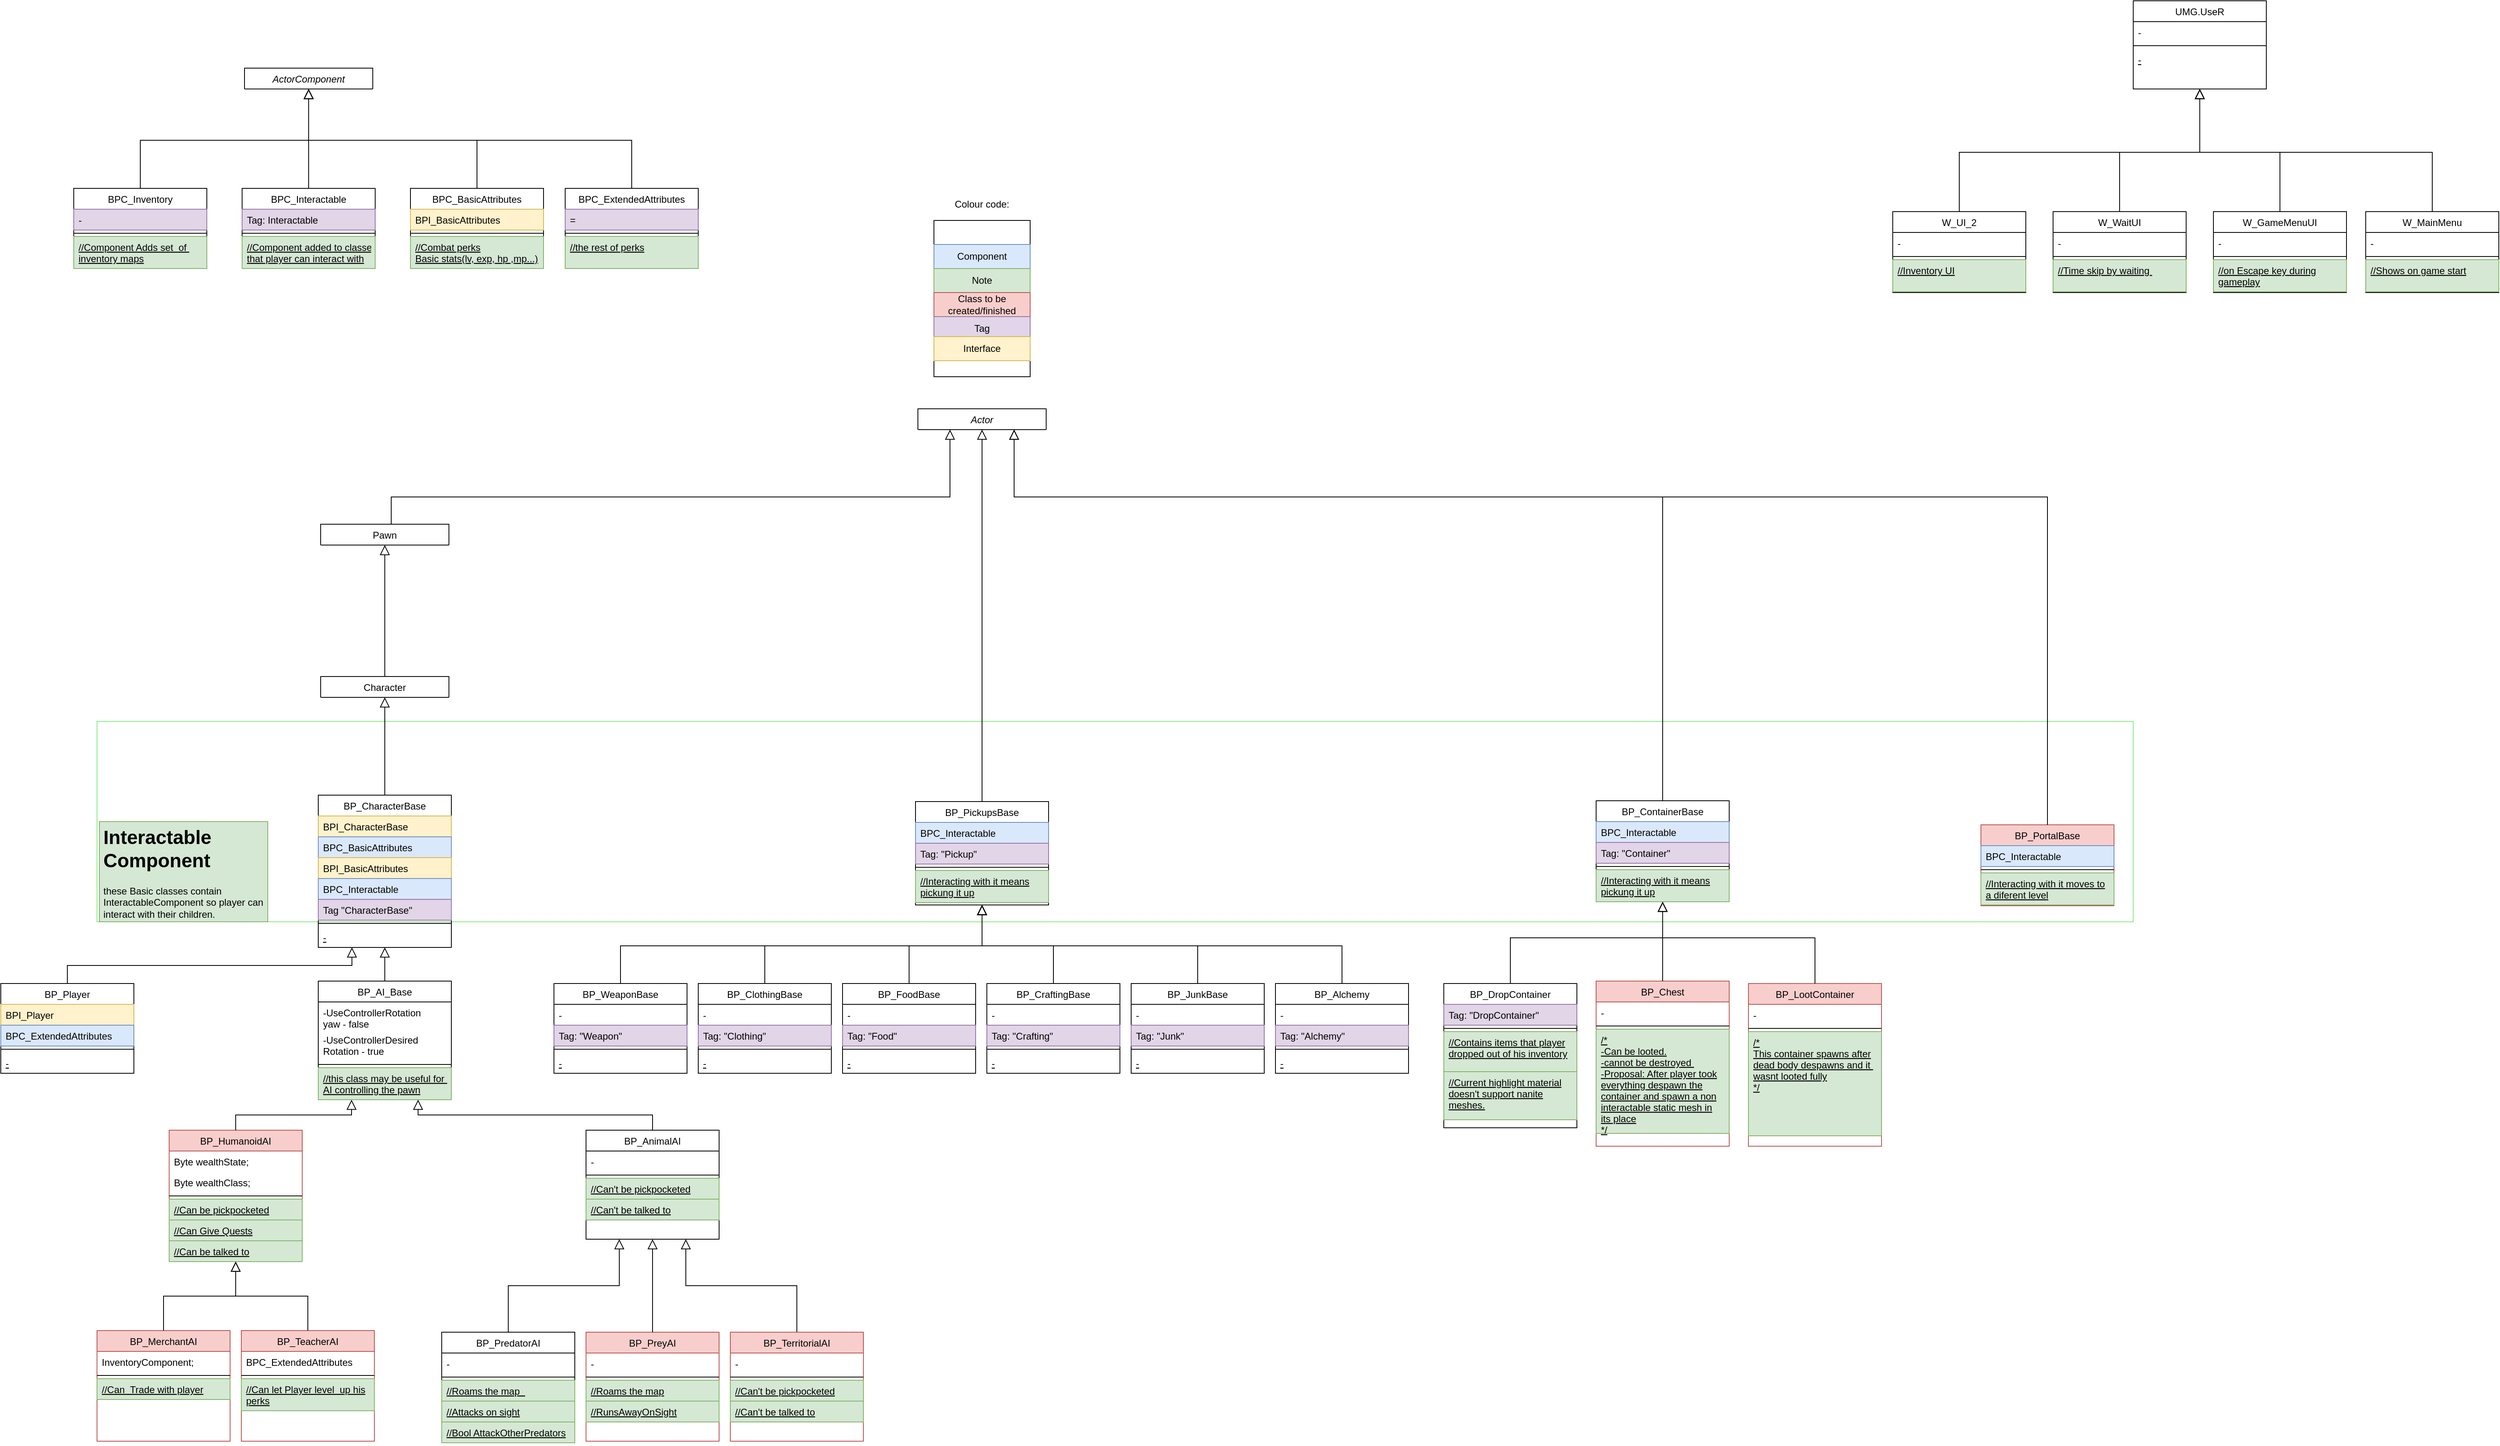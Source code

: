 <mxfile version="20.0.1" type="device"><diagram id="C5RBs43oDa-KdzZeNtuy" name="Page-1"><mxGraphModel dx="1965" dy="667" grid="1" gridSize="10" guides="1" tooltips="1" connect="1" arrows="1" fold="1" page="1" pageScale="1" pageWidth="827" pageHeight="1169" math="0" shadow="0"><root><mxCell id="WIyWlLk6GJQsqaUBKTNV-0"/><mxCell id="WIyWlLk6GJQsqaUBKTNV-1" parent="WIyWlLk6GJQsqaUBKTNV-0"/><mxCell id="4jtBXWKlskrXZ6Z7-mhV-8" value="" style="rounded=0;whiteSpace=wrap;html=1;" parent="WIyWlLk6GJQsqaUBKTNV-1" vertex="1"><mxGeometry x="354" y="345" width="120" height="195" as="geometry"/></mxCell><mxCell id="hB2GH2EDb-CjkLZg85bc-28" value="" style="rounded=0;whiteSpace=wrap;html=1;strokeColor=#84ED80;" parent="WIyWlLk6GJQsqaUBKTNV-1" vertex="1"><mxGeometry x="-690" y="970" width="2540" height="250" as="geometry"/></mxCell><mxCell id="zkfFHV4jXpPFQw0GAbJ--0" value="Actor" style="swimlane;fontStyle=2;align=center;verticalAlign=top;childLayout=stackLayout;horizontal=1;startSize=26;horizontalStack=0;resizeParent=1;resizeLast=0;collapsible=1;marginBottom=0;rounded=0;shadow=0;strokeWidth=1;" parent="WIyWlLk6GJQsqaUBKTNV-1" vertex="1" collapsed="1"><mxGeometry x="334" y="580" width="160" height="26" as="geometry"><mxRectangle x="334" y="580" width="160" height="90" as="alternateBounds"/></mxGeometry></mxCell><mxCell id="zkfFHV4jXpPFQw0GAbJ--1" value="-&#10;" style="text;align=left;verticalAlign=top;spacingLeft=4;spacingRight=4;overflow=hidden;rotatable=0;points=[[0,0.5],[1,0.5]];portConstraint=eastwest;" parent="zkfFHV4jXpPFQw0GAbJ--0" vertex="1"><mxGeometry y="26" width="160" height="26" as="geometry"/></mxCell><mxCell id="zkfFHV4jXpPFQw0GAbJ--4" value="" style="line;html=1;strokeWidth=1;align=left;verticalAlign=middle;spacingTop=-1;spacingLeft=3;spacingRight=3;rotatable=0;labelPosition=right;points=[];portConstraint=eastwest;" parent="zkfFHV4jXpPFQw0GAbJ--0" vertex="1"><mxGeometry y="52" width="160" height="8" as="geometry"/></mxCell><mxCell id="zkfFHV4jXpPFQw0GAbJ--5" value="-&#10;" style="text;align=left;verticalAlign=top;spacingLeft=4;spacingRight=4;overflow=hidden;rotatable=0;points=[[0,0.5],[1,0.5]];portConstraint=eastwest;" parent="zkfFHV4jXpPFQw0GAbJ--0" vertex="1"><mxGeometry y="60" width="160" height="26" as="geometry"/></mxCell><mxCell id="zkfFHV4jXpPFQw0GAbJ--6" value="Pawn" style="swimlane;fontStyle=0;align=center;verticalAlign=top;childLayout=stackLayout;horizontal=1;startSize=26;horizontalStack=0;resizeParent=1;resizeLast=0;collapsible=1;marginBottom=0;rounded=0;shadow=0;strokeWidth=1;" parent="WIyWlLk6GJQsqaUBKTNV-1" vertex="1" collapsed="1"><mxGeometry x="-411" y="724" width="160" height="26" as="geometry"><mxRectangle x="-411" y="724" width="160" height="100" as="alternateBounds"/></mxGeometry></mxCell><mxCell id="zkfFHV4jXpPFQw0GAbJ--7" value="-" style="text;align=left;verticalAlign=top;spacingLeft=4;spacingRight=4;overflow=hidden;rotatable=0;points=[[0,0.5],[1,0.5]];portConstraint=eastwest;" parent="zkfFHV4jXpPFQw0GAbJ--6" vertex="1"><mxGeometry y="26" width="160" height="26" as="geometry"/></mxCell><mxCell id="zkfFHV4jXpPFQw0GAbJ--9" value="" style="line;html=1;strokeWidth=1;align=left;verticalAlign=middle;spacingTop=-1;spacingLeft=3;spacingRight=3;rotatable=0;labelPosition=right;points=[];portConstraint=eastwest;" parent="zkfFHV4jXpPFQw0GAbJ--6" vertex="1"><mxGeometry y="52" width="160" height="8" as="geometry"/></mxCell><mxCell id="zkfFHV4jXpPFQw0GAbJ--10" value="-" style="text;align=left;verticalAlign=top;spacingLeft=4;spacingRight=4;overflow=hidden;rotatable=0;points=[[0,0.5],[1,0.5]];portConstraint=eastwest;fontStyle=4" parent="zkfFHV4jXpPFQw0GAbJ--6" vertex="1"><mxGeometry y="60" width="160" height="26" as="geometry"/></mxCell><mxCell id="hB2GH2EDb-CjkLZg85bc-0" value="Character" style="swimlane;fontStyle=0;align=center;verticalAlign=top;childLayout=stackLayout;horizontal=1;startSize=26;horizontalStack=0;resizeParent=1;resizeLast=0;collapsible=1;marginBottom=0;rounded=0;shadow=0;strokeWidth=1;" parent="WIyWlLk6GJQsqaUBKTNV-1" vertex="1" collapsed="1"><mxGeometry x="-411" y="914" width="160" height="26" as="geometry"><mxRectangle x="-411" y="914" width="160" height="138" as="alternateBounds"/></mxGeometry></mxCell><mxCell id="hB2GH2EDb-CjkLZg85bc-1" value="-" style="text;align=left;verticalAlign=top;spacingLeft=4;spacingRight=4;overflow=hidden;rotatable=0;points=[[0,0.5],[1,0.5]];portConstraint=eastwest;" parent="hB2GH2EDb-CjkLZg85bc-0" vertex="1"><mxGeometry y="26" width="160" height="26" as="geometry"/></mxCell><mxCell id="hB2GH2EDb-CjkLZg85bc-3" value="" style="line;html=1;strokeWidth=1;align=left;verticalAlign=middle;spacingTop=-1;spacingLeft=3;spacingRight=3;rotatable=0;labelPosition=right;points=[];portConstraint=eastwest;" parent="hB2GH2EDb-CjkLZg85bc-0" vertex="1"><mxGeometry y="52" width="160" height="8" as="geometry"/></mxCell><mxCell id="hB2GH2EDb-CjkLZg85bc-4" value="-" style="text;align=left;verticalAlign=top;spacingLeft=4;spacingRight=4;overflow=hidden;rotatable=0;points=[[0,0.5],[1,0.5]];portConstraint=eastwest;fontStyle=4" parent="hB2GH2EDb-CjkLZg85bc-0" vertex="1"><mxGeometry y="60" width="160" height="26" as="geometry"/></mxCell><mxCell id="hB2GH2EDb-CjkLZg85bc-8" value="" style="endArrow=block;endSize=10;endFill=0;shadow=0;strokeWidth=1;rounded=0;edgeStyle=elbowEdgeStyle;elbow=vertical;exitX=0.5;exitY=0;exitDx=0;exitDy=0;entryX=0.5;entryY=1;entryDx=0;entryDy=0;" parent="WIyWlLk6GJQsqaUBKTNV-1" source="hB2GH2EDb-CjkLZg85bc-0" target="zkfFHV4jXpPFQw0GAbJ--6" edge="1"><mxGeometry width="160" relative="1" as="geometry"><mxPoint x="-331.5" y="904" as="sourcePoint"/><mxPoint x="-331.5" y="862" as="targetPoint"/></mxGeometry></mxCell><mxCell id="hB2GH2EDb-CjkLZg85bc-16" value="" style="endArrow=block;endSize=10;endFill=0;shadow=0;strokeWidth=1;rounded=0;edgeStyle=elbowEdgeStyle;elbow=vertical;exitX=0.55;exitY=0.007;exitDx=0;exitDy=0;exitPerimeter=0;entryX=0.25;entryY=1;entryDx=0;entryDy=0;" parent="WIyWlLk6GJQsqaUBKTNV-1" source="zkfFHV4jXpPFQw0GAbJ--6" target="zkfFHV4jXpPFQw0GAbJ--0" edge="1"><mxGeometry width="160" relative="1" as="geometry"><mxPoint x="245" y="720" as="sourcePoint"/><mxPoint x="370" y="670" as="targetPoint"/><Array as="points"><mxPoint x="220" y="690"/></Array></mxGeometry></mxCell><mxCell id="hB2GH2EDb-CjkLZg85bc-17" value="BP_CharacterBase" style="swimlane;fontStyle=0;align=center;verticalAlign=top;childLayout=stackLayout;horizontal=1;startSize=26;horizontalStack=0;resizeParent=1;resizeLast=0;collapsible=1;marginBottom=0;rounded=0;shadow=0;strokeWidth=1;" parent="WIyWlLk6GJQsqaUBKTNV-1" vertex="1"><mxGeometry x="-414" y="1062" width="166" height="190" as="geometry"><mxRectangle x="130" y="380" width="160" height="26" as="alternateBounds"/></mxGeometry></mxCell><mxCell id="sjwPwoOoIA2Yg-62tVYx-2" value="BPI_CharacterBase" style="text;align=left;verticalAlign=top;spacingLeft=4;spacingRight=4;overflow=hidden;rotatable=0;points=[[0,0.5],[1,0.5]];portConstraint=eastwest;rounded=0;shadow=0;html=0;fillColor=#fff2cc;strokeColor=#d6b656;" parent="hB2GH2EDb-CjkLZg85bc-17" vertex="1"><mxGeometry y="26" width="166" height="26" as="geometry"/></mxCell><mxCell id="hB2GH2EDb-CjkLZg85bc-18" value="BPC_BasicAttributes" style="text;align=left;verticalAlign=top;spacingLeft=4;spacingRight=4;overflow=hidden;rotatable=0;points=[[0,0.5],[1,0.5]];portConstraint=eastwest;rounded=0;shadow=0;html=0;fillColor=#dae8fc;strokeColor=#6c8ebf;" parent="hB2GH2EDb-CjkLZg85bc-17" vertex="1"><mxGeometry y="52" width="166" height="26" as="geometry"/></mxCell><mxCell id="sjwPwoOoIA2Yg-62tVYx-0" value="BPI_BasicAttributes" style="text;align=left;verticalAlign=top;spacingLeft=4;spacingRight=4;overflow=hidden;rotatable=0;points=[[0,0.5],[1,0.5]];portConstraint=eastwest;rounded=0;shadow=0;html=0;fillColor=#fff2cc;strokeColor=#d6b656;" parent="hB2GH2EDb-CjkLZg85bc-17" vertex="1"><mxGeometry y="78" width="166" height="26" as="geometry"/></mxCell><mxCell id="4jtBXWKlskrXZ6Z7-mhV-4" value="BPC_Interactable" style="text;align=left;verticalAlign=top;spacingLeft=4;spacingRight=4;overflow=hidden;rotatable=0;points=[[0,0.5],[1,0.5]];portConstraint=eastwest;rounded=0;shadow=0;html=0;fillColor=#dae8fc;strokeColor=#6c8ebf;" parent="hB2GH2EDb-CjkLZg85bc-17" vertex="1"><mxGeometry y="104" width="166" height="26" as="geometry"/></mxCell><mxCell id="bwEE2ZtVZcKFOqgQQ8op-28" value="Tag &quot;CharacterBase&quot;" style="text;align=left;verticalAlign=top;spacingLeft=4;spacingRight=4;overflow=hidden;rotatable=0;points=[[0,0.5],[1,0.5]];portConstraint=eastwest;rounded=0;shadow=0;html=0;fillColor=#e1d5e7;strokeColor=#9673a6;" parent="hB2GH2EDb-CjkLZg85bc-17" vertex="1"><mxGeometry y="130" width="166" height="26" as="geometry"/></mxCell><mxCell id="hB2GH2EDb-CjkLZg85bc-19" value="" style="line;html=1;strokeWidth=1;align=left;verticalAlign=middle;spacingTop=-1;spacingLeft=3;spacingRight=3;rotatable=0;labelPosition=right;points=[];portConstraint=eastwest;" parent="hB2GH2EDb-CjkLZg85bc-17" vertex="1"><mxGeometry y="156" width="166" height="8" as="geometry"/></mxCell><mxCell id="hB2GH2EDb-CjkLZg85bc-20" value="-" style="text;align=left;verticalAlign=top;spacingLeft=4;spacingRight=4;overflow=hidden;rotatable=0;points=[[0,0.5],[1,0.5]];portConstraint=eastwest;fontStyle=4" parent="hB2GH2EDb-CjkLZg85bc-17" vertex="1"><mxGeometry y="164" width="166" height="26" as="geometry"/></mxCell><mxCell id="hB2GH2EDb-CjkLZg85bc-21" value="BP_PickupsBase" style="swimlane;fontStyle=0;align=center;verticalAlign=top;childLayout=stackLayout;horizontal=1;startSize=26;horizontalStack=0;resizeParent=1;resizeLast=0;collapsible=1;marginBottom=0;rounded=0;shadow=0;strokeWidth=1;" parent="WIyWlLk6GJQsqaUBKTNV-1" vertex="1"><mxGeometry x="331" y="1070" width="166" height="129" as="geometry"><mxRectangle x="130" y="380" width="160" height="26" as="alternateBounds"/></mxGeometry></mxCell><mxCell id="hB2GH2EDb-CjkLZg85bc-22" value="BPC_Interactable" style="text;align=left;verticalAlign=top;spacingLeft=4;spacingRight=4;overflow=hidden;rotatable=0;points=[[0,0.5],[1,0.5]];portConstraint=eastwest;rounded=0;shadow=0;html=0;fillColor=#dae8fc;strokeColor=#6c8ebf;" parent="hB2GH2EDb-CjkLZg85bc-21" vertex="1"><mxGeometry y="26" width="166" height="26" as="geometry"/></mxCell><mxCell id="jYMjWAVzrKM_L1KMwJoU-10" value="Tag: &quot;Pickup&quot;" style="text;align=left;verticalAlign=top;spacingLeft=4;spacingRight=4;overflow=hidden;rotatable=0;points=[[0,0.5],[1,0.5]];portConstraint=eastwest;rounded=0;shadow=0;html=0;fillColor=#e1d5e7;strokeColor=#9673a6;" parent="hB2GH2EDb-CjkLZg85bc-21" vertex="1"><mxGeometry y="52" width="166" height="26" as="geometry"/></mxCell><mxCell id="hB2GH2EDb-CjkLZg85bc-23" value="" style="line;html=1;strokeWidth=1;align=left;verticalAlign=middle;spacingTop=-1;spacingLeft=3;spacingRight=3;rotatable=0;labelPosition=right;points=[];portConstraint=eastwest;" parent="hB2GH2EDb-CjkLZg85bc-21" vertex="1"><mxGeometry y="78" width="166" height="8" as="geometry"/></mxCell><mxCell id="hB2GH2EDb-CjkLZg85bc-24" value="//Interacting with it means &#10;pickung it up" style="text;align=left;verticalAlign=top;spacingLeft=4;spacingRight=4;overflow=hidden;rotatable=0;points=[[0,0.5],[1,0.5]];portConstraint=eastwest;fontStyle=4;fillColor=#d5e8d4;strokeColor=#82b366;" parent="hB2GH2EDb-CjkLZg85bc-21" vertex="1"><mxGeometry y="86" width="166" height="40" as="geometry"/></mxCell><mxCell id="hB2GH2EDb-CjkLZg85bc-25" value="" style="endArrow=block;endSize=10;endFill=0;shadow=0;strokeWidth=1;rounded=0;edgeStyle=elbowEdgeStyle;elbow=vertical;exitX=0.5;exitY=0;exitDx=0;exitDy=0;" parent="WIyWlLk6GJQsqaUBKTNV-1" source="hB2GH2EDb-CjkLZg85bc-21" target="zkfFHV4jXpPFQw0GAbJ--0" edge="1"><mxGeometry width="160" relative="1" as="geometry"><mxPoint x="450.5" y="722" as="sourcePoint"/><mxPoint x="450" y="670" as="targetPoint"/></mxGeometry></mxCell><mxCell id="hB2GH2EDb-CjkLZg85bc-26" value="" style="endArrow=block;endSize=10;endFill=0;shadow=0;strokeWidth=1;rounded=0;edgeStyle=elbowEdgeStyle;elbow=vertical;entryX=0.5;entryY=1;entryDx=0;entryDy=0;exitX=0.5;exitY=0;exitDx=0;exitDy=0;" parent="WIyWlLk6GJQsqaUBKTNV-1" source="hB2GH2EDb-CjkLZg85bc-17" target="hB2GH2EDb-CjkLZg85bc-0" edge="1"><mxGeometry width="160" relative="1" as="geometry"><mxPoint x="-331" y="1074" as="sourcePoint"/><mxPoint x="-334.5" y="1052" as="targetPoint"/></mxGeometry></mxCell><mxCell id="hB2GH2EDb-CjkLZg85bc-30" value="&lt;h1&gt;Interactable Component&lt;/h1&gt;&lt;p&gt;these Basic classes contain InteractableComponent so player can interact with their children.&lt;/p&gt;" style="text;html=1;strokeColor=#82b366;fillColor=#d5e8d4;spacing=5;spacingTop=-20;whiteSpace=wrap;overflow=hidden;rounded=0;" parent="WIyWlLk6GJQsqaUBKTNV-1" vertex="1"><mxGeometry x="-687" y="1095" width="210" height="125" as="geometry"/></mxCell><mxCell id="hB2GH2EDb-CjkLZg85bc-31" value="BP_Player" style="swimlane;fontStyle=0;align=center;verticalAlign=top;childLayout=stackLayout;horizontal=1;startSize=26;horizontalStack=0;resizeParent=1;resizeLast=0;collapsible=1;marginBottom=0;rounded=0;shadow=0;strokeWidth=1;" parent="WIyWlLk6GJQsqaUBKTNV-1" vertex="1"><mxGeometry x="-810" y="1297" width="166" height="112" as="geometry"><mxRectangle x="130" y="380" width="160" height="26" as="alternateBounds"/></mxGeometry></mxCell><mxCell id="hB2GH2EDb-CjkLZg85bc-32" value="BPI_Player" style="text;align=left;verticalAlign=top;spacingLeft=4;spacingRight=4;overflow=hidden;rotatable=0;points=[[0,0.5],[1,0.5]];portConstraint=eastwest;rounded=0;shadow=0;html=0;fillColor=#fff2cc;strokeColor=#d6b656;" parent="hB2GH2EDb-CjkLZg85bc-31" vertex="1"><mxGeometry y="26" width="166" height="26" as="geometry"/></mxCell><mxCell id="3QTFYnlYsLWncrexI4-C-1" value="BPC_ExtendedAttributes" style="text;align=left;verticalAlign=top;spacingLeft=4;spacingRight=4;overflow=hidden;rotatable=0;points=[[0,0.5],[1,0.5]];portConstraint=eastwest;rounded=0;shadow=0;html=0;fillColor=#dae8fc;strokeColor=#6c8ebf;" parent="hB2GH2EDb-CjkLZg85bc-31" vertex="1"><mxGeometry y="52" width="166" height="26" as="geometry"/></mxCell><mxCell id="hB2GH2EDb-CjkLZg85bc-33" value="" style="line;html=1;strokeWidth=1;align=left;verticalAlign=middle;spacingTop=-1;spacingLeft=3;spacingRight=3;rotatable=0;labelPosition=right;points=[];portConstraint=eastwest;" parent="hB2GH2EDb-CjkLZg85bc-31" vertex="1"><mxGeometry y="78" width="166" height="8" as="geometry"/></mxCell><mxCell id="hB2GH2EDb-CjkLZg85bc-34" value="-" style="text;align=left;verticalAlign=top;spacingLeft=4;spacingRight=4;overflow=hidden;rotatable=0;points=[[0,0.5],[1,0.5]];portConstraint=eastwest;fontStyle=4" parent="hB2GH2EDb-CjkLZg85bc-31" vertex="1"><mxGeometry y="86" width="166" height="26" as="geometry"/></mxCell><mxCell id="hB2GH2EDb-CjkLZg85bc-35" value="BP_PortalBase" style="swimlane;fontStyle=0;align=center;verticalAlign=top;childLayout=stackLayout;horizontal=1;startSize=26;horizontalStack=0;resizeParent=1;resizeLast=0;collapsible=1;marginBottom=0;rounded=0;shadow=0;strokeWidth=1;fillColor=#f8cecc;strokeColor=#b85450;" parent="WIyWlLk6GJQsqaUBKTNV-1" vertex="1"><mxGeometry x="1660" y="1099" width="166" height="101" as="geometry"><mxRectangle x="554" y="1100" width="160" height="26" as="alternateBounds"/></mxGeometry></mxCell><mxCell id="hB2GH2EDb-CjkLZg85bc-36" value="BPC_Interactable" style="text;align=left;verticalAlign=top;spacingLeft=4;spacingRight=4;overflow=hidden;rotatable=0;points=[[0,0.5],[1,0.5]];portConstraint=eastwest;rounded=0;shadow=0;html=0;fillColor=#dae8fc;strokeColor=#6c8ebf;" parent="hB2GH2EDb-CjkLZg85bc-35" vertex="1"><mxGeometry y="26" width="166" height="26" as="geometry"/></mxCell><mxCell id="hB2GH2EDb-CjkLZg85bc-37" value="" style="line;html=1;strokeWidth=1;align=left;verticalAlign=middle;spacingTop=-1;spacingLeft=3;spacingRight=3;rotatable=0;labelPosition=right;points=[];portConstraint=eastwest;" parent="hB2GH2EDb-CjkLZg85bc-35" vertex="1"><mxGeometry y="52" width="166" height="8" as="geometry"/></mxCell><mxCell id="hB2GH2EDb-CjkLZg85bc-38" value="//Interacting with it moves to &#10;a diferent level" style="text;align=left;verticalAlign=top;spacingLeft=4;spacingRight=4;overflow=hidden;rotatable=0;points=[[0,0.5],[1,0.5]];portConstraint=eastwest;fontStyle=4;fillColor=#d5e8d4;strokeColor=#82b366;" parent="hB2GH2EDb-CjkLZg85bc-35" vertex="1"><mxGeometry y="60" width="166" height="40" as="geometry"/></mxCell><mxCell id="4jtBXWKlskrXZ6Z7-mhV-0" value="BP_AI_Base" style="swimlane;fontStyle=0;align=center;verticalAlign=top;childLayout=stackLayout;horizontal=1;startSize=26;horizontalStack=0;resizeParent=1;resizeLast=0;collapsible=1;marginBottom=0;rounded=0;shadow=0;strokeWidth=1;" parent="WIyWlLk6GJQsqaUBKTNV-1" vertex="1"><mxGeometry x="-414" y="1294" width="166" height="148" as="geometry"><mxRectangle x="130" y="380" width="160" height="26" as="alternateBounds"/></mxGeometry></mxCell><mxCell id="4jtBXWKlskrXZ6Z7-mhV-1" value="-UseControllerRotation &#10;yaw - false" style="text;align=left;verticalAlign=top;spacingLeft=4;spacingRight=4;overflow=hidden;rotatable=0;points=[[0,0.5],[1,0.5]];portConstraint=eastwest;rounded=0;shadow=0;html=0;" parent="4jtBXWKlskrXZ6Z7-mhV-0" vertex="1"><mxGeometry y="26" width="166" height="34" as="geometry"/></mxCell><mxCell id="F-o7s0-5JqhTfvwpEwX8-19" value="-UseControllerDesired&#10;Rotation - true" style="text;align=left;verticalAlign=top;spacingLeft=4;spacingRight=4;overflow=hidden;rotatable=0;points=[[0,0.5],[1,0.5]];portConstraint=eastwest;rounded=0;shadow=0;html=0;" parent="4jtBXWKlskrXZ6Z7-mhV-0" vertex="1"><mxGeometry y="60" width="166" height="40" as="geometry"/></mxCell><mxCell id="4jtBXWKlskrXZ6Z7-mhV-2" value="" style="line;html=1;strokeWidth=1;align=left;verticalAlign=middle;spacingTop=-1;spacingLeft=3;spacingRight=3;rotatable=0;labelPosition=right;points=[];portConstraint=eastwest;" parent="4jtBXWKlskrXZ6Z7-mhV-0" vertex="1"><mxGeometry y="100" width="166" height="8" as="geometry"/></mxCell><mxCell id="4jtBXWKlskrXZ6Z7-mhV-3" value="//this class may be useful for &#10;AI controlling the pawn&#10;" style="text;align=left;verticalAlign=top;spacingLeft=4;spacingRight=4;overflow=hidden;rotatable=0;points=[[0,0.5],[1,0.5]];portConstraint=eastwest;fontStyle=4;fillColor=#d5e8d4;strokeColor=#82b366;" parent="4jtBXWKlskrXZ6Z7-mhV-0" vertex="1"><mxGeometry y="108" width="166" height="40" as="geometry"/></mxCell><mxCell id="4jtBXWKlskrXZ6Z7-mhV-6" value="Component&lt;br&gt;" style="text;html=1;strokeColor=#6c8ebf;fillColor=#dae8fc;align=center;verticalAlign=middle;whiteSpace=wrap;rounded=0;" parent="WIyWlLk6GJQsqaUBKTNV-1" vertex="1"><mxGeometry x="354" y="375" width="120" height="30" as="geometry"/></mxCell><mxCell id="4jtBXWKlskrXZ6Z7-mhV-7" value="Colour code:" style="text;html=1;strokeColor=none;fillColor=none;align=center;verticalAlign=middle;whiteSpace=wrap;rounded=0;" parent="WIyWlLk6GJQsqaUBKTNV-1" vertex="1"><mxGeometry x="359" y="310" width="110" height="30" as="geometry"/></mxCell><mxCell id="4jtBXWKlskrXZ6Z7-mhV-9" value="" style="endArrow=block;endSize=10;endFill=0;shadow=0;strokeWidth=1;rounded=0;edgeStyle=elbowEdgeStyle;elbow=vertical;exitX=0.5;exitY=0;exitDx=0;exitDy=0;entryX=0.75;entryY=1;entryDx=0;entryDy=0;" parent="WIyWlLk6GJQsqaUBKTNV-1" source="hB2GH2EDb-CjkLZg85bc-35" target="zkfFHV4jXpPFQw0GAbJ--0" edge="1"><mxGeometry width="160" relative="1" as="geometry"><mxPoint x="660" y="1000" as="sourcePoint"/><mxPoint x="580" y="610" as="targetPoint"/><Array as="points"><mxPoint x="540" y="690"/></Array></mxGeometry></mxCell><mxCell id="4jtBXWKlskrXZ6Z7-mhV-10" value="Note" style="text;html=1;strokeColor=#82b366;fillColor=#d5e8d4;align=center;verticalAlign=middle;whiteSpace=wrap;rounded=0;" parent="WIyWlLk6GJQsqaUBKTNV-1" vertex="1"><mxGeometry x="354" y="405" width="120" height="30" as="geometry"/></mxCell><mxCell id="4jtBXWKlskrXZ6Z7-mhV-11" value="" style="endArrow=block;endSize=10;endFill=0;shadow=0;strokeWidth=1;rounded=0;edgeStyle=elbowEdgeStyle;elbow=vertical;entryX=0.253;entryY=1;entryDx=0;entryDy=0;exitX=0.5;exitY=0;exitDx=0;exitDy=0;entryPerimeter=0;" parent="WIyWlLk6GJQsqaUBKTNV-1" source="hB2GH2EDb-CjkLZg85bc-31" target="hB2GH2EDb-CjkLZg85bc-20" edge="1"><mxGeometry width="160" relative="1" as="geometry"><mxPoint x="-447" y="1394" as="sourcePoint"/><mxPoint x="-447" y="1231" as="targetPoint"/></mxGeometry></mxCell><mxCell id="4jtBXWKlskrXZ6Z7-mhV-12" value="" style="endArrow=block;endSize=10;endFill=0;shadow=0;strokeWidth=1;rounded=0;edgeStyle=elbowEdgeStyle;elbow=vertical;exitX=0.5;exitY=0;exitDx=0;exitDy=0;" parent="WIyWlLk6GJQsqaUBKTNV-1" source="4jtBXWKlskrXZ6Z7-mhV-0" target="hB2GH2EDb-CjkLZg85bc-17" edge="1"><mxGeometry width="160" relative="1" as="geometry"><mxPoint x="-197" y="1343" as="sourcePoint"/><mxPoint x="0.998" y="1264" as="targetPoint"/></mxGeometry></mxCell><mxCell id="4jtBXWKlskrXZ6Z7-mhV-13" value="BP_HumanoidAI" style="swimlane;fontStyle=0;align=center;verticalAlign=top;childLayout=stackLayout;horizontal=1;startSize=26;horizontalStack=0;resizeParent=1;resizeLast=0;collapsible=1;marginBottom=0;rounded=0;shadow=0;strokeWidth=1;fillColor=#f8cecc;strokeColor=#b85450;" parent="WIyWlLk6GJQsqaUBKTNV-1" vertex="1"><mxGeometry x="-600" y="1480" width="166" height="164" as="geometry"><mxRectangle x="130" y="380" width="160" height="26" as="alternateBounds"/></mxGeometry></mxCell><mxCell id="4jtBXWKlskrXZ6Z7-mhV-14" value="Byte wealthState;" style="text;align=left;verticalAlign=top;spacingLeft=4;spacingRight=4;overflow=hidden;rotatable=0;points=[[0,0.5],[1,0.5]];portConstraint=eastwest;rounded=0;shadow=0;html=0;" parent="4jtBXWKlskrXZ6Z7-mhV-13" vertex="1"><mxGeometry y="26" width="166" height="26" as="geometry"/></mxCell><mxCell id="3QTFYnlYsLWncrexI4-C-19" value="Byte wealthClass;" style="text;align=left;verticalAlign=top;spacingLeft=4;spacingRight=4;overflow=hidden;rotatable=0;points=[[0,0.5],[1,0.5]];portConstraint=eastwest;rounded=0;shadow=0;html=0;" parent="4jtBXWKlskrXZ6Z7-mhV-13" vertex="1"><mxGeometry y="52" width="166" height="26" as="geometry"/></mxCell><mxCell id="4jtBXWKlskrXZ6Z7-mhV-15" value="" style="line;html=1;strokeWidth=1;align=left;verticalAlign=middle;spacingTop=-1;spacingLeft=3;spacingRight=3;rotatable=0;labelPosition=right;points=[];portConstraint=eastwest;" parent="4jtBXWKlskrXZ6Z7-mhV-13" vertex="1"><mxGeometry y="78" width="166" height="8" as="geometry"/></mxCell><mxCell id="4jtBXWKlskrXZ6Z7-mhV-16" value="//Can be pickpocketed" style="text;align=left;verticalAlign=top;spacingLeft=4;spacingRight=4;overflow=hidden;rotatable=0;points=[[0,0.5],[1,0.5]];portConstraint=eastwest;fontStyle=4;fillColor=#d5e8d4;strokeColor=#82b366;" parent="4jtBXWKlskrXZ6Z7-mhV-13" vertex="1"><mxGeometry y="86" width="166" height="26" as="geometry"/></mxCell><mxCell id="WXhrqUQmZpy7Of9xj2k_-7" value="//Can Give Quests" style="text;align=left;verticalAlign=top;spacingLeft=4;spacingRight=4;overflow=hidden;rotatable=0;points=[[0,0.5],[1,0.5]];portConstraint=eastwest;fontStyle=4;fillColor=#d5e8d4;strokeColor=#82b366;" parent="4jtBXWKlskrXZ6Z7-mhV-13" vertex="1"><mxGeometry y="112" width="166" height="26" as="geometry"/></mxCell><mxCell id="jYMjWAVzrKM_L1KMwJoU-23" value="//Can be talked to" style="text;align=left;verticalAlign=top;spacingLeft=4;spacingRight=4;overflow=hidden;rotatable=0;points=[[0,0.5],[1,0.5]];portConstraint=eastwest;fontStyle=4;fillColor=#d5e8d4;strokeColor=#82b366;" parent="4jtBXWKlskrXZ6Z7-mhV-13" vertex="1"><mxGeometry y="138" width="166" height="26" as="geometry"/></mxCell><mxCell id="4jtBXWKlskrXZ6Z7-mhV-17" value="BP_AnimalAI" style="swimlane;fontStyle=0;align=center;verticalAlign=top;childLayout=stackLayout;horizontal=1;startSize=26;horizontalStack=0;resizeParent=1;resizeLast=0;collapsible=1;marginBottom=0;rounded=0;shadow=0;strokeWidth=1;" parent="WIyWlLk6GJQsqaUBKTNV-1" vertex="1"><mxGeometry x="-80" y="1480" width="166" height="136" as="geometry"><mxRectangle x="130" y="380" width="160" height="26" as="alternateBounds"/></mxGeometry></mxCell><mxCell id="4jtBXWKlskrXZ6Z7-mhV-18" value="-" style="text;align=left;verticalAlign=top;spacingLeft=4;spacingRight=4;overflow=hidden;rotatable=0;points=[[0,0.5],[1,0.5]];portConstraint=eastwest;rounded=0;shadow=0;html=0;" parent="4jtBXWKlskrXZ6Z7-mhV-17" vertex="1"><mxGeometry y="26" width="166" height="26" as="geometry"/></mxCell><mxCell id="4jtBXWKlskrXZ6Z7-mhV-19" value="" style="line;html=1;strokeWidth=1;align=left;verticalAlign=middle;spacingTop=-1;spacingLeft=3;spacingRight=3;rotatable=0;labelPosition=right;points=[];portConstraint=eastwest;" parent="4jtBXWKlskrXZ6Z7-mhV-17" vertex="1"><mxGeometry y="52" width="166" height="8" as="geometry"/></mxCell><mxCell id="4jtBXWKlskrXZ6Z7-mhV-20" value="//Can't be pickpocketed" style="text;align=left;verticalAlign=top;spacingLeft=4;spacingRight=4;overflow=hidden;rotatable=0;points=[[0,0.5],[1,0.5]];portConstraint=eastwest;fontStyle=4;fillColor=#d5e8d4;strokeColor=#82b366;" parent="4jtBXWKlskrXZ6Z7-mhV-17" vertex="1"><mxGeometry y="60" width="166" height="26" as="geometry"/></mxCell><mxCell id="bwEE2ZtVZcKFOqgQQ8op-22" value="//Can't be talked to" style="text;align=left;verticalAlign=top;spacingLeft=4;spacingRight=4;overflow=hidden;rotatable=0;points=[[0,0.5],[1,0.5]];portConstraint=eastwest;fontStyle=4;fillColor=#d5e8d4;strokeColor=#82b366;" parent="4jtBXWKlskrXZ6Z7-mhV-17" vertex="1"><mxGeometry y="86" width="166" height="26" as="geometry"/></mxCell><mxCell id="4jtBXWKlskrXZ6Z7-mhV-21" value="" style="endArrow=block;endSize=10;endFill=0;shadow=0;strokeWidth=1;rounded=0;edgeStyle=elbowEdgeStyle;elbow=vertical;exitX=0.5;exitY=0;exitDx=0;exitDy=0;entryX=0.25;entryY=1;entryDx=0;entryDy=0;" parent="WIyWlLk6GJQsqaUBKTNV-1" source="4jtBXWKlskrXZ6Z7-mhV-13" target="4jtBXWKlskrXZ6Z7-mhV-0" edge="1"><mxGeometry width="160" relative="1" as="geometry"><mxPoint x="-377" y="1474" as="sourcePoint"/><mxPoint x="-377" y="1395" as="targetPoint"/></mxGeometry></mxCell><mxCell id="4jtBXWKlskrXZ6Z7-mhV-22" value="" style="endArrow=block;endSize=10;endFill=0;shadow=0;strokeWidth=1;rounded=0;edgeStyle=elbowEdgeStyle;elbow=vertical;exitX=0.5;exitY=0;exitDx=0;exitDy=0;entryX=0.75;entryY=1;entryDx=0;entryDy=0;" parent="WIyWlLk6GJQsqaUBKTNV-1" source="4jtBXWKlskrXZ6Z7-mhV-17" target="4jtBXWKlskrXZ6Z7-mhV-0" edge="1"><mxGeometry width="160" relative="1" as="geometry"><mxPoint x="-307" y="1484" as="sourcePoint"/><mxPoint x="-285.5" y="1404" as="targetPoint"/></mxGeometry></mxCell><mxCell id="4jtBXWKlskrXZ6Z7-mhV-23" value="" style="endArrow=block;endSize=10;endFill=0;shadow=0;strokeWidth=1;rounded=0;edgeStyle=elbowEdgeStyle;elbow=vertical;exitX=0.5;exitY=0;exitDx=0;exitDy=0;entryX=0.5;entryY=1;entryDx=0;entryDy=0;" parent="WIyWlLk6GJQsqaUBKTNV-1" source="4jtBXWKlskrXZ6Z7-mhV-24" target="hB2GH2EDb-CjkLZg85bc-21" edge="1"><mxGeometry width="160" relative="1" as="geometry"><mxPoint x="370" y="1319" as="sourcePoint"/><mxPoint x="370" y="1240" as="targetPoint"/><Array as="points"><mxPoint x="360" y="1250"/><mxPoint x="300" y="1270"/></Array></mxGeometry></mxCell><mxCell id="4jtBXWKlskrXZ6Z7-mhV-24" value="BP_WeaponBase" style="swimlane;fontStyle=0;align=center;verticalAlign=top;childLayout=stackLayout;horizontal=1;startSize=26;horizontalStack=0;resizeParent=1;resizeLast=0;collapsible=1;marginBottom=0;rounded=0;shadow=0;strokeWidth=1;" parent="WIyWlLk6GJQsqaUBKTNV-1" vertex="1"><mxGeometry x="-120" y="1297" width="166" height="112" as="geometry"><mxRectangle x="130" y="380" width="160" height="26" as="alternateBounds"/></mxGeometry></mxCell><mxCell id="4jtBXWKlskrXZ6Z7-mhV-25" value="-" style="text;align=left;verticalAlign=top;spacingLeft=4;spacingRight=4;overflow=hidden;rotatable=0;points=[[0,0.5],[1,0.5]];portConstraint=eastwest;rounded=0;shadow=0;html=0;" parent="4jtBXWKlskrXZ6Z7-mhV-24" vertex="1"><mxGeometry y="26" width="166" height="26" as="geometry"/></mxCell><mxCell id="jYMjWAVzrKM_L1KMwJoU-17" value="Tag: &quot;Weapon&quot;" style="text;align=left;verticalAlign=top;spacingLeft=4;spacingRight=4;overflow=hidden;rotatable=0;points=[[0,0.5],[1,0.5]];portConstraint=eastwest;rounded=0;shadow=0;html=0;fillColor=#e1d5e7;strokeColor=#9673a6;" parent="4jtBXWKlskrXZ6Z7-mhV-24" vertex="1"><mxGeometry y="52" width="166" height="26" as="geometry"/></mxCell><mxCell id="4jtBXWKlskrXZ6Z7-mhV-26" value="" style="line;html=1;strokeWidth=1;align=left;verticalAlign=middle;spacingTop=-1;spacingLeft=3;spacingRight=3;rotatable=0;labelPosition=right;points=[];portConstraint=eastwest;" parent="4jtBXWKlskrXZ6Z7-mhV-24" vertex="1"><mxGeometry y="78" width="166" height="8" as="geometry"/></mxCell><mxCell id="4jtBXWKlskrXZ6Z7-mhV-27" value="-&#10;" style="text;align=left;verticalAlign=top;spacingLeft=4;spacingRight=4;overflow=hidden;rotatable=0;points=[[0,0.5],[1,0.5]];portConstraint=eastwest;fontStyle=4" parent="4jtBXWKlskrXZ6Z7-mhV-24" vertex="1"><mxGeometry y="86" width="166" height="26" as="geometry"/></mxCell><mxCell id="4jtBXWKlskrXZ6Z7-mhV-28" value="BP_ClothingBase" style="swimlane;fontStyle=0;align=center;verticalAlign=top;childLayout=stackLayout;horizontal=1;startSize=26;horizontalStack=0;resizeParent=1;resizeLast=0;collapsible=1;marginBottom=0;rounded=0;shadow=0;strokeWidth=1;" parent="WIyWlLk6GJQsqaUBKTNV-1" vertex="1"><mxGeometry x="60" y="1297" width="166" height="112" as="geometry"><mxRectangle x="130" y="380" width="160" height="26" as="alternateBounds"/></mxGeometry></mxCell><mxCell id="4jtBXWKlskrXZ6Z7-mhV-29" value="-" style="text;align=left;verticalAlign=top;spacingLeft=4;spacingRight=4;overflow=hidden;rotatable=0;points=[[0,0.5],[1,0.5]];portConstraint=eastwest;rounded=0;shadow=0;html=0;" parent="4jtBXWKlskrXZ6Z7-mhV-28" vertex="1"><mxGeometry y="26" width="166" height="26" as="geometry"/></mxCell><mxCell id="jYMjWAVzrKM_L1KMwJoU-18" value="Tag: &quot;Clothing&quot;" style="text;align=left;verticalAlign=top;spacingLeft=4;spacingRight=4;overflow=hidden;rotatable=0;points=[[0,0.5],[1,0.5]];portConstraint=eastwest;rounded=0;shadow=0;html=0;fillColor=#e1d5e7;strokeColor=#9673a6;" parent="4jtBXWKlskrXZ6Z7-mhV-28" vertex="1"><mxGeometry y="52" width="166" height="26" as="geometry"/></mxCell><mxCell id="4jtBXWKlskrXZ6Z7-mhV-30" value="" style="line;html=1;strokeWidth=1;align=left;verticalAlign=middle;spacingTop=-1;spacingLeft=3;spacingRight=3;rotatable=0;labelPosition=right;points=[];portConstraint=eastwest;" parent="4jtBXWKlskrXZ6Z7-mhV-28" vertex="1"><mxGeometry y="78" width="166" height="8" as="geometry"/></mxCell><mxCell id="4jtBXWKlskrXZ6Z7-mhV-31" value="-&#10;" style="text;align=left;verticalAlign=top;spacingLeft=4;spacingRight=4;overflow=hidden;rotatable=0;points=[[0,0.5],[1,0.5]];portConstraint=eastwest;fontStyle=4" parent="4jtBXWKlskrXZ6Z7-mhV-28" vertex="1"><mxGeometry y="86" width="166" height="26" as="geometry"/></mxCell><mxCell id="4jtBXWKlskrXZ6Z7-mhV-33" value="" style="endArrow=block;endSize=10;endFill=0;shadow=0;strokeWidth=1;rounded=0;edgeStyle=elbowEdgeStyle;elbow=vertical;exitX=0.5;exitY=0;exitDx=0;exitDy=0;entryX=0.5;entryY=1;entryDx=0;entryDy=0;" parent="WIyWlLk6GJQsqaUBKTNV-1" source="4jtBXWKlskrXZ6Z7-mhV-28" target="hB2GH2EDb-CjkLZg85bc-21" edge="1"><mxGeometry width="160" relative="1" as="geometry"><mxPoint x="183" y="1304" as="sourcePoint"/><mxPoint x="460" y="1230" as="targetPoint"/><Array as="points"><mxPoint x="390" y="1250"/><mxPoint x="310" y="1280"/></Array></mxGeometry></mxCell><mxCell id="4jtBXWKlskrXZ6Z7-mhV-34" value="BP_FoodBase" style="swimlane;fontStyle=0;align=center;verticalAlign=top;childLayout=stackLayout;horizontal=1;startSize=26;horizontalStack=0;resizeParent=1;resizeLast=0;collapsible=1;marginBottom=0;rounded=0;shadow=0;strokeWidth=1;" parent="WIyWlLk6GJQsqaUBKTNV-1" vertex="1"><mxGeometry x="240" y="1297" width="166" height="112" as="geometry"><mxRectangle x="130" y="380" width="160" height="26" as="alternateBounds"/></mxGeometry></mxCell><mxCell id="4jtBXWKlskrXZ6Z7-mhV-35" value="-" style="text;align=left;verticalAlign=top;spacingLeft=4;spacingRight=4;overflow=hidden;rotatable=0;points=[[0,0.5],[1,0.5]];portConstraint=eastwest;rounded=0;shadow=0;html=0;" parent="4jtBXWKlskrXZ6Z7-mhV-34" vertex="1"><mxGeometry y="26" width="166" height="26" as="geometry"/></mxCell><mxCell id="jYMjWAVzrKM_L1KMwJoU-19" value="Tag: &quot;Food&quot;" style="text;align=left;verticalAlign=top;spacingLeft=4;spacingRight=4;overflow=hidden;rotatable=0;points=[[0,0.5],[1,0.5]];portConstraint=eastwest;rounded=0;shadow=0;html=0;fillColor=#e1d5e7;strokeColor=#9673a6;" parent="4jtBXWKlskrXZ6Z7-mhV-34" vertex="1"><mxGeometry y="52" width="166" height="26" as="geometry"/></mxCell><mxCell id="4jtBXWKlskrXZ6Z7-mhV-36" value="" style="line;html=1;strokeWidth=1;align=left;verticalAlign=middle;spacingTop=-1;spacingLeft=3;spacingRight=3;rotatable=0;labelPosition=right;points=[];portConstraint=eastwest;" parent="4jtBXWKlskrXZ6Z7-mhV-34" vertex="1"><mxGeometry y="78" width="166" height="8" as="geometry"/></mxCell><mxCell id="4jtBXWKlskrXZ6Z7-mhV-37" value="-&#10;" style="text;align=left;verticalAlign=top;spacingLeft=4;spacingRight=4;overflow=hidden;rotatable=0;points=[[0,0.5],[1,0.5]];portConstraint=eastwest;fontStyle=4" parent="4jtBXWKlskrXZ6Z7-mhV-34" vertex="1"><mxGeometry y="86" width="166" height="26" as="geometry"/></mxCell><mxCell id="4jtBXWKlskrXZ6Z7-mhV-38" value="" style="endArrow=block;endSize=10;endFill=0;shadow=0;strokeWidth=1;rounded=0;edgeStyle=elbowEdgeStyle;elbow=vertical;exitX=0.5;exitY=0;exitDx=0;exitDy=0;entryX=0.5;entryY=1;entryDx=0;entryDy=0;" parent="WIyWlLk6GJQsqaUBKTNV-1" source="4jtBXWKlskrXZ6Z7-mhV-34" target="hB2GH2EDb-CjkLZg85bc-21" edge="1"><mxGeometry width="160" relative="1" as="geometry"><mxPoint x="213" y="1304" as="sourcePoint"/><mxPoint x="500" y="1230" as="targetPoint"/><Array as="points"><mxPoint x="400" y="1250"/><mxPoint x="320" y="1290"/></Array></mxGeometry></mxCell><mxCell id="4jtBXWKlskrXZ6Z7-mhV-39" value="BP_CraftingBase" style="swimlane;fontStyle=0;align=center;verticalAlign=top;childLayout=stackLayout;horizontal=1;startSize=26;horizontalStack=0;resizeParent=1;resizeLast=0;collapsible=1;marginBottom=0;rounded=0;shadow=0;strokeWidth=1;" parent="WIyWlLk6GJQsqaUBKTNV-1" vertex="1"><mxGeometry x="420" y="1297" width="166" height="112" as="geometry"><mxRectangle x="130" y="380" width="160" height="26" as="alternateBounds"/></mxGeometry></mxCell><mxCell id="4jtBXWKlskrXZ6Z7-mhV-40" value="-" style="text;align=left;verticalAlign=top;spacingLeft=4;spacingRight=4;overflow=hidden;rotatable=0;points=[[0,0.5],[1,0.5]];portConstraint=eastwest;rounded=0;shadow=0;html=0;" parent="4jtBXWKlskrXZ6Z7-mhV-39" vertex="1"><mxGeometry y="26" width="166" height="26" as="geometry"/></mxCell><mxCell id="jYMjWAVzrKM_L1KMwJoU-20" value="Tag: &quot;Crafting&quot;" style="text;align=left;verticalAlign=top;spacingLeft=4;spacingRight=4;overflow=hidden;rotatable=0;points=[[0,0.5],[1,0.5]];portConstraint=eastwest;rounded=0;shadow=0;html=0;fillColor=#e1d5e7;strokeColor=#9673a6;" parent="4jtBXWKlskrXZ6Z7-mhV-39" vertex="1"><mxGeometry y="52" width="166" height="26" as="geometry"/></mxCell><mxCell id="4jtBXWKlskrXZ6Z7-mhV-41" value="" style="line;html=1;strokeWidth=1;align=left;verticalAlign=middle;spacingTop=-1;spacingLeft=3;spacingRight=3;rotatable=0;labelPosition=right;points=[];portConstraint=eastwest;" parent="4jtBXWKlskrXZ6Z7-mhV-39" vertex="1"><mxGeometry y="78" width="166" height="8" as="geometry"/></mxCell><mxCell id="4jtBXWKlskrXZ6Z7-mhV-42" value="-&#10;" style="text;align=left;verticalAlign=top;spacingLeft=4;spacingRight=4;overflow=hidden;rotatable=0;points=[[0,0.5],[1,0.5]];portConstraint=eastwest;fontStyle=4" parent="4jtBXWKlskrXZ6Z7-mhV-39" vertex="1"><mxGeometry y="86" width="166" height="26" as="geometry"/></mxCell><mxCell id="4jtBXWKlskrXZ6Z7-mhV-43" value="BP_JunkBase" style="swimlane;fontStyle=0;align=center;verticalAlign=top;childLayout=stackLayout;horizontal=1;startSize=26;horizontalStack=0;resizeParent=1;resizeLast=0;collapsible=1;marginBottom=0;rounded=0;shadow=0;strokeWidth=1;" parent="WIyWlLk6GJQsqaUBKTNV-1" vertex="1"><mxGeometry x="600" y="1297" width="166" height="112" as="geometry"><mxRectangle x="130" y="380" width="160" height="26" as="alternateBounds"/></mxGeometry></mxCell><mxCell id="4jtBXWKlskrXZ6Z7-mhV-44" value="-" style="text;align=left;verticalAlign=top;spacingLeft=4;spacingRight=4;overflow=hidden;rotatable=0;points=[[0,0.5],[1,0.5]];portConstraint=eastwest;rounded=0;shadow=0;html=0;" parent="4jtBXWKlskrXZ6Z7-mhV-43" vertex="1"><mxGeometry y="26" width="166" height="26" as="geometry"/></mxCell><mxCell id="jYMjWAVzrKM_L1KMwJoU-21" value="Tag: &quot;Junk&quot;" style="text;align=left;verticalAlign=top;spacingLeft=4;spacingRight=4;overflow=hidden;rotatable=0;points=[[0,0.5],[1,0.5]];portConstraint=eastwest;rounded=0;shadow=0;html=0;fillColor=#e1d5e7;strokeColor=#9673a6;" parent="4jtBXWKlskrXZ6Z7-mhV-43" vertex="1"><mxGeometry y="52" width="166" height="26" as="geometry"/></mxCell><mxCell id="4jtBXWKlskrXZ6Z7-mhV-45" value="" style="line;html=1;strokeWidth=1;align=left;verticalAlign=middle;spacingTop=-1;spacingLeft=3;spacingRight=3;rotatable=0;labelPosition=right;points=[];portConstraint=eastwest;" parent="4jtBXWKlskrXZ6Z7-mhV-43" vertex="1"><mxGeometry y="78" width="166" height="8" as="geometry"/></mxCell><mxCell id="4jtBXWKlskrXZ6Z7-mhV-46" value="-&#10;" style="text;align=left;verticalAlign=top;spacingLeft=4;spacingRight=4;overflow=hidden;rotatable=0;points=[[0,0.5],[1,0.5]];portConstraint=eastwest;fontStyle=4" parent="4jtBXWKlskrXZ6Z7-mhV-43" vertex="1"><mxGeometry y="86" width="166" height="26" as="geometry"/></mxCell><mxCell id="4jtBXWKlskrXZ6Z7-mhV-47" value="BP_Alchemy" style="swimlane;fontStyle=0;align=center;verticalAlign=top;childLayout=stackLayout;horizontal=1;startSize=26;horizontalStack=0;resizeParent=1;resizeLast=0;collapsible=1;marginBottom=0;rounded=0;shadow=0;strokeWidth=1;" parent="WIyWlLk6GJQsqaUBKTNV-1" vertex="1"><mxGeometry x="780" y="1297" width="166" height="112" as="geometry"><mxRectangle x="130" y="380" width="160" height="26" as="alternateBounds"/></mxGeometry></mxCell><mxCell id="4jtBXWKlskrXZ6Z7-mhV-48" value="-" style="text;align=left;verticalAlign=top;spacingLeft=4;spacingRight=4;overflow=hidden;rotatable=0;points=[[0,0.5],[1,0.5]];portConstraint=eastwest;rounded=0;shadow=0;html=0;" parent="4jtBXWKlskrXZ6Z7-mhV-47" vertex="1"><mxGeometry y="26" width="166" height="26" as="geometry"/></mxCell><mxCell id="jYMjWAVzrKM_L1KMwJoU-22" value="Tag: &quot;Alchemy&quot;" style="text;align=left;verticalAlign=top;spacingLeft=4;spacingRight=4;overflow=hidden;rotatable=0;points=[[0,0.5],[1,0.5]];portConstraint=eastwest;rounded=0;shadow=0;html=0;fillColor=#e1d5e7;strokeColor=#9673a6;" parent="4jtBXWKlskrXZ6Z7-mhV-47" vertex="1"><mxGeometry y="52" width="166" height="26" as="geometry"/></mxCell><mxCell id="4jtBXWKlskrXZ6Z7-mhV-49" value="" style="line;html=1;strokeWidth=1;align=left;verticalAlign=middle;spacingTop=-1;spacingLeft=3;spacingRight=3;rotatable=0;labelPosition=right;points=[];portConstraint=eastwest;" parent="4jtBXWKlskrXZ6Z7-mhV-47" vertex="1"><mxGeometry y="78" width="166" height="8" as="geometry"/></mxCell><mxCell id="4jtBXWKlskrXZ6Z7-mhV-50" value="-&#10;" style="text;align=left;verticalAlign=top;spacingLeft=4;spacingRight=4;overflow=hidden;rotatable=0;points=[[0,0.5],[1,0.5]];portConstraint=eastwest;fontStyle=4" parent="4jtBXWKlskrXZ6Z7-mhV-47" vertex="1"><mxGeometry y="86" width="166" height="26" as="geometry"/></mxCell><mxCell id="4jtBXWKlskrXZ6Z7-mhV-51" value="" style="endArrow=block;endSize=10;endFill=0;shadow=0;strokeWidth=1;rounded=0;edgeStyle=elbowEdgeStyle;elbow=vertical;exitX=0.5;exitY=0;exitDx=0;exitDy=0;entryX=0.5;entryY=1;entryDx=0;entryDy=0;" parent="WIyWlLk6GJQsqaUBKTNV-1" source="4jtBXWKlskrXZ6Z7-mhV-39" target="hB2GH2EDb-CjkLZg85bc-21" edge="1"><mxGeometry width="160" relative="1" as="geometry"><mxPoint x="333" y="1307" as="sourcePoint"/><mxPoint x="424" y="1209" as="targetPoint"/><Array as="points"><mxPoint x="460" y="1250"/><mxPoint x="330" y="1300"/></Array></mxGeometry></mxCell><mxCell id="4jtBXWKlskrXZ6Z7-mhV-52" value="" style="endArrow=block;endSize=10;endFill=0;shadow=0;strokeWidth=1;rounded=0;edgeStyle=elbowEdgeStyle;elbow=vertical;exitX=0.5;exitY=0;exitDx=0;exitDy=0;entryX=0.5;entryY=1;entryDx=0;entryDy=0;" parent="WIyWlLk6GJQsqaUBKTNV-1" source="4jtBXWKlskrXZ6Z7-mhV-43" target="hB2GH2EDb-CjkLZg85bc-21" edge="1"><mxGeometry width="160" relative="1" as="geometry"><mxPoint x="689" y="1288" as="sourcePoint"/><mxPoint x="460" y="1220" as="targetPoint"/><Array as="points"><mxPoint x="550" y="1250"/><mxPoint x="516" y="1291"/></Array></mxGeometry></mxCell><mxCell id="4jtBXWKlskrXZ6Z7-mhV-53" value="" style="endArrow=block;endSize=10;endFill=0;shadow=0;strokeWidth=1;rounded=0;edgeStyle=elbowEdgeStyle;elbow=vertical;exitX=0.5;exitY=0;exitDx=0;exitDy=0;entryX=0.5;entryY=1;entryDx=0;entryDy=0;" parent="WIyWlLk6GJQsqaUBKTNV-1" source="4jtBXWKlskrXZ6Z7-mhV-47" target="hB2GH2EDb-CjkLZg85bc-21" edge="1"><mxGeometry width="160" relative="1" as="geometry"><mxPoint x="869" y="1278" as="sourcePoint"/><mxPoint x="600" y="1180" as="targetPoint"/><Array as="points"><mxPoint x="630" y="1250"/><mxPoint x="702" y="1272"/></Array></mxGeometry></mxCell><mxCell id="bwEE2ZtVZcKFOqgQQ8op-0" value="BP_ContainerBase" style="swimlane;fontStyle=0;align=center;verticalAlign=top;childLayout=stackLayout;horizontal=1;startSize=26;horizontalStack=0;resizeParent=1;resizeLast=0;collapsible=1;marginBottom=0;rounded=0;shadow=0;strokeWidth=1;" parent="WIyWlLk6GJQsqaUBKTNV-1" vertex="1"><mxGeometry x="1180" y="1069" width="166" height="126" as="geometry"><mxRectangle x="130" y="380" width="160" height="26" as="alternateBounds"/></mxGeometry></mxCell><mxCell id="bwEE2ZtVZcKFOqgQQ8op-1" value="BPC_Interactable" style="text;align=left;verticalAlign=top;spacingLeft=4;spacingRight=4;overflow=hidden;rotatable=0;points=[[0,0.5],[1,0.5]];portConstraint=eastwest;rounded=0;shadow=0;html=0;fillColor=#dae8fc;strokeColor=#6c8ebf;" parent="bwEE2ZtVZcKFOqgQQ8op-0" vertex="1"><mxGeometry y="26" width="166" height="26" as="geometry"/></mxCell><mxCell id="jYMjWAVzrKM_L1KMwJoU-11" value="Tag: &quot;Container&quot;" style="text;align=left;verticalAlign=top;spacingLeft=4;spacingRight=4;overflow=hidden;rotatable=0;points=[[0,0.5],[1,0.5]];portConstraint=eastwest;rounded=0;shadow=0;html=0;fillColor=#e1d5e7;strokeColor=#9673a6;" parent="bwEE2ZtVZcKFOqgQQ8op-0" vertex="1"><mxGeometry y="52" width="166" height="26" as="geometry"/></mxCell><mxCell id="bwEE2ZtVZcKFOqgQQ8op-2" value="" style="line;html=1;strokeWidth=1;align=left;verticalAlign=middle;spacingTop=-1;spacingLeft=3;spacingRight=3;rotatable=0;labelPosition=right;points=[];portConstraint=eastwest;" parent="bwEE2ZtVZcKFOqgQQ8op-0" vertex="1"><mxGeometry y="78" width="166" height="8" as="geometry"/></mxCell><mxCell id="bwEE2ZtVZcKFOqgQQ8op-3" value="//Interacting with it means &#10;pickung it up" style="text;align=left;verticalAlign=top;spacingLeft=4;spacingRight=4;overflow=hidden;rotatable=0;points=[[0,0.5],[1,0.5]];portConstraint=eastwest;fontStyle=4;fillColor=#d5e8d4;strokeColor=#82b366;" parent="bwEE2ZtVZcKFOqgQQ8op-0" vertex="1"><mxGeometry y="86" width="166" height="40" as="geometry"/></mxCell><mxCell id="bwEE2ZtVZcKFOqgQQ8op-4" value="" style="endArrow=block;endSize=10;endFill=0;shadow=0;strokeWidth=1;rounded=0;edgeStyle=elbowEdgeStyle;elbow=vertical;entryX=0.75;entryY=1;entryDx=0;entryDy=0;exitX=0.5;exitY=0;exitDx=0;exitDy=0;" parent="WIyWlLk6GJQsqaUBKTNV-1" source="bwEE2ZtVZcKFOqgQQ8op-0" target="zkfFHV4jXpPFQw0GAbJ--0" edge="1"><mxGeometry width="160" relative="1" as="geometry"><mxPoint x="1080" y="910" as="sourcePoint"/><mxPoint x="464" y="700" as="targetPoint"/><Array as="points"><mxPoint x="780" y="690"/></Array></mxGeometry></mxCell><mxCell id="bwEE2ZtVZcKFOqgQQ8op-5" value="BP_DropContainer" style="swimlane;fontStyle=0;align=center;verticalAlign=top;childLayout=stackLayout;horizontal=1;startSize=26;horizontalStack=0;resizeParent=1;resizeLast=0;collapsible=1;marginBottom=0;rounded=0;shadow=0;strokeWidth=1;" parent="WIyWlLk6GJQsqaUBKTNV-1" vertex="1"><mxGeometry x="990" y="1297" width="166" height="180" as="geometry"><mxRectangle x="130" y="380" width="160" height="26" as="alternateBounds"/></mxGeometry></mxCell><mxCell id="bwEE2ZtVZcKFOqgQQ8op-6" value="Tag: &quot;DropContainer&quot;" style="text;align=left;verticalAlign=top;spacingLeft=4;spacingRight=4;overflow=hidden;rotatable=0;points=[[0,0.5],[1,0.5]];portConstraint=eastwest;rounded=0;shadow=0;html=0;fillColor=#e1d5e7;strokeColor=#9673a6;" parent="bwEE2ZtVZcKFOqgQQ8op-5" vertex="1"><mxGeometry y="26" width="166" height="26" as="geometry"/></mxCell><mxCell id="bwEE2ZtVZcKFOqgQQ8op-7" value="" style="line;html=1;strokeWidth=1;align=left;verticalAlign=middle;spacingTop=-1;spacingLeft=3;spacingRight=3;rotatable=0;labelPosition=right;points=[];portConstraint=eastwest;" parent="bwEE2ZtVZcKFOqgQQ8op-5" vertex="1"><mxGeometry y="52" width="166" height="8" as="geometry"/></mxCell><mxCell id="bwEE2ZtVZcKFOqgQQ8op-8" value="//Contains items that player &#10;dropped out of his inventory" style="text;align=left;verticalAlign=top;spacingLeft=4;spacingRight=4;overflow=hidden;rotatable=0;points=[[0,0.5],[1,0.5]];portConstraint=eastwest;fontStyle=4;fillColor=#d5e8d4;strokeColor=#82b366;" parent="bwEE2ZtVZcKFOqgQQ8op-5" vertex="1"><mxGeometry y="60" width="166" height="50" as="geometry"/></mxCell><mxCell id="bwEE2ZtVZcKFOqgQQ8op-14" value="//Current highlight material &#10;doesn't support nanite &#10;meshes." style="text;align=left;verticalAlign=top;spacingLeft=4;spacingRight=4;overflow=hidden;rotatable=0;points=[[0,0.5],[1,0.5]];portConstraint=eastwest;fontStyle=4;fillColor=#d5e8d4;strokeColor=#82b366;" parent="bwEE2ZtVZcKFOqgQQ8op-5" vertex="1"><mxGeometry y="110" width="166" height="60" as="geometry"/></mxCell><mxCell id="bwEE2ZtVZcKFOqgQQ8op-10" value="BP_Chest" style="swimlane;fontStyle=0;align=center;verticalAlign=top;childLayout=stackLayout;horizontal=1;startSize=26;horizontalStack=0;resizeParent=1;resizeLast=0;collapsible=1;marginBottom=0;rounded=0;shadow=0;strokeWidth=1;fillColor=#f8cecc;strokeColor=#b85450;" parent="WIyWlLk6GJQsqaUBKTNV-1" vertex="1"><mxGeometry x="1180" y="1294" width="166" height="206" as="geometry"><mxRectangle x="130" y="380" width="160" height="26" as="alternateBounds"/></mxGeometry></mxCell><mxCell id="bwEE2ZtVZcKFOqgQQ8op-11" value="-" style="text;align=left;verticalAlign=top;spacingLeft=4;spacingRight=4;overflow=hidden;rotatable=0;points=[[0,0.5],[1,0.5]];portConstraint=eastwest;rounded=0;shadow=0;html=0;" parent="bwEE2ZtVZcKFOqgQQ8op-10" vertex="1"><mxGeometry y="26" width="166" height="26" as="geometry"/></mxCell><mxCell id="bwEE2ZtVZcKFOqgQQ8op-12" value="" style="line;html=1;strokeWidth=1;align=left;verticalAlign=middle;spacingTop=-1;spacingLeft=3;spacingRight=3;rotatable=0;labelPosition=right;points=[];portConstraint=eastwest;" parent="bwEE2ZtVZcKFOqgQQ8op-10" vertex="1"><mxGeometry y="52" width="166" height="8" as="geometry"/></mxCell><mxCell id="bwEE2ZtVZcKFOqgQQ8op-21" value="/*&#10;-Can be looted. &#10;-cannot be destroyed &#10;-Proposal: After player took &#10;everything despawn the &#10;container and spawn a non &#10;interactable static mesh in &#10;its place&#10;*/" style="text;align=left;verticalAlign=top;spacingLeft=4;spacingRight=4;overflow=hidden;rotatable=0;points=[[0,0.5],[1,0.5]];portConstraint=eastwest;fontStyle=4;fillColor=#d5e8d4;strokeColor=#82b366;" parent="bwEE2ZtVZcKFOqgQQ8op-10" vertex="1"><mxGeometry y="60" width="166" height="130" as="geometry"/></mxCell><mxCell id="bwEE2ZtVZcKFOqgQQ8op-16" value="BP_LootContainer" style="swimlane;fontStyle=0;align=center;verticalAlign=top;childLayout=stackLayout;horizontal=1;startSize=26;horizontalStack=0;resizeParent=1;resizeLast=0;collapsible=1;marginBottom=0;rounded=0;shadow=0;strokeWidth=1;fillColor=#f8cecc;strokeColor=#b85450;" parent="WIyWlLk6GJQsqaUBKTNV-1" vertex="1"><mxGeometry x="1370" y="1297" width="166" height="203" as="geometry"><mxRectangle x="130" y="380" width="160" height="26" as="alternateBounds"/></mxGeometry></mxCell><mxCell id="bwEE2ZtVZcKFOqgQQ8op-17" value="-" style="text;align=left;verticalAlign=top;spacingLeft=4;spacingRight=4;overflow=hidden;rotatable=0;points=[[0,0.5],[1,0.5]];portConstraint=eastwest;rounded=0;shadow=0;html=0;" parent="bwEE2ZtVZcKFOqgQQ8op-16" vertex="1"><mxGeometry y="26" width="166" height="26" as="geometry"/></mxCell><mxCell id="bwEE2ZtVZcKFOqgQQ8op-18" value="" style="line;html=1;strokeWidth=1;align=left;verticalAlign=middle;spacingTop=-1;spacingLeft=3;spacingRight=3;rotatable=0;labelPosition=right;points=[];portConstraint=eastwest;" parent="bwEE2ZtVZcKFOqgQQ8op-16" vertex="1"><mxGeometry y="52" width="166" height="8" as="geometry"/></mxCell><mxCell id="bwEE2ZtVZcKFOqgQQ8op-19" value="/*&#10;This container spawns after&#10;dead body despawns and it &#10;wasnt looted fully&#10;*/" style="text;align=left;verticalAlign=top;spacingLeft=4;spacingRight=4;overflow=hidden;rotatable=0;points=[[0,0.5],[1,0.5]];portConstraint=eastwest;fontStyle=4;fillColor=#d5e8d4;strokeColor=#82b366;" parent="bwEE2ZtVZcKFOqgQQ8op-16" vertex="1"><mxGeometry y="60" width="166" height="130" as="geometry"/></mxCell><mxCell id="bwEE2ZtVZcKFOqgQQ8op-20" value="Class to be created/finished" style="text;html=1;strokeColor=#b85450;fillColor=#f8cecc;align=center;verticalAlign=middle;whiteSpace=wrap;rounded=0;" parent="WIyWlLk6GJQsqaUBKTNV-1" vertex="1"><mxGeometry x="354" y="435" width="120" height="30" as="geometry"/></mxCell><mxCell id="WXhrqUQmZpy7Of9xj2k_-0" value="BP_MerchantAI" style="swimlane;fontStyle=0;align=center;verticalAlign=top;childLayout=stackLayout;horizontal=1;startSize=26;horizontalStack=0;resizeParent=1;resizeLast=0;collapsible=1;marginBottom=0;rounded=0;shadow=0;strokeWidth=1;fillColor=#f8cecc;strokeColor=#b85450;" parent="WIyWlLk6GJQsqaUBKTNV-1" vertex="1"><mxGeometry x="-690" y="1730" width="166" height="138" as="geometry"><mxRectangle x="130" y="380" width="160" height="26" as="alternateBounds"/></mxGeometry></mxCell><mxCell id="WXhrqUQmZpy7Of9xj2k_-5" value="InventoryComponent;" style="text;align=left;verticalAlign=top;spacingLeft=4;spacingRight=4;overflow=hidden;rotatable=0;points=[[0,0.5],[1,0.5]];portConstraint=eastwest;rounded=0;shadow=0;html=0;" parent="WXhrqUQmZpy7Of9xj2k_-0" vertex="1"><mxGeometry y="26" width="166" height="26" as="geometry"/></mxCell><mxCell id="WXhrqUQmZpy7Of9xj2k_-2" value="" style="line;html=1;strokeWidth=1;align=left;verticalAlign=middle;spacingTop=-1;spacingLeft=3;spacingRight=3;rotatable=0;labelPosition=right;points=[];portConstraint=eastwest;" parent="WXhrqUQmZpy7Of9xj2k_-0" vertex="1"><mxGeometry y="52" width="166" height="8" as="geometry"/></mxCell><mxCell id="WXhrqUQmZpy7Of9xj2k_-6" value="//Can  Trade with player" style="text;align=left;verticalAlign=top;spacingLeft=4;spacingRight=4;overflow=hidden;rotatable=0;points=[[0,0.5],[1,0.5]];portConstraint=eastwest;fontStyle=4;fillColor=#d5e8d4;strokeColor=#82b366;" parent="WXhrqUQmZpy7Of9xj2k_-0" vertex="1"><mxGeometry y="60" width="166" height="26" as="geometry"/></mxCell><mxCell id="WXhrqUQmZpy7Of9xj2k_-4" value="" style="endArrow=block;endSize=10;endFill=0;shadow=0;strokeWidth=1;rounded=0;edgeStyle=elbowEdgeStyle;elbow=vertical;exitX=0.5;exitY=0;exitDx=0;exitDy=0;entryX=0.5;entryY=1;entryDx=0;entryDy=0;" parent="WIyWlLk6GJQsqaUBKTNV-1" source="WXhrqUQmZpy7Of9xj2k_-0" target="4jtBXWKlskrXZ6Z7-mhV-13" edge="1"><mxGeometry width="160" relative="1" as="geometry"><mxPoint x="-608.5" y="1650" as="sourcePoint"/><mxPoint x="-524" y="1580" as="targetPoint"/></mxGeometry></mxCell><mxCell id="jYMjWAVzrKM_L1KMwJoU-1" value="" style="endArrow=block;endSize=10;endFill=0;shadow=0;strokeWidth=1;rounded=0;edgeStyle=elbowEdgeStyle;elbow=vertical;exitX=0.5;exitY=0;exitDx=0;exitDy=0;entryX=0.5;entryY=1;entryDx=0;entryDy=0;sketch=0;" parent="WIyWlLk6GJQsqaUBKTNV-1" source="bwEE2ZtVZcKFOqgQQ8op-5" target="bwEE2ZtVZcKFOqgQQ8op-0" edge="1"><mxGeometry width="160" relative="1" as="geometry"><mxPoint x="1050" y="1293" as="sourcePoint"/><mxPoint x="1050" y="1199" as="targetPoint"/><Array as="points"><mxPoint x="1090" y="1240"/></Array></mxGeometry></mxCell><mxCell id="jYMjWAVzrKM_L1KMwJoU-2" value="" style="endArrow=block;endSize=10;endFill=0;shadow=0;strokeWidth=1;rounded=0;edgeStyle=elbowEdgeStyle;elbow=vertical;exitX=0.5;exitY=0;exitDx=0;exitDy=0;entryX=0.5;entryY=1;entryDx=0;entryDy=0;" parent="WIyWlLk6GJQsqaUBKTNV-1" source="bwEE2ZtVZcKFOqgQQ8op-10" target="bwEE2ZtVZcKFOqgQQ8op-0" edge="1"><mxGeometry width="160" relative="1" as="geometry"><mxPoint x="1271" y="1287" as="sourcePoint"/><mxPoint x="1241" y="1160" as="targetPoint"/><Array as="points"><mxPoint x="1190" y="1240"/></Array></mxGeometry></mxCell><mxCell id="jYMjWAVzrKM_L1KMwJoU-3" value="" style="endArrow=block;endSize=10;endFill=0;shadow=0;strokeWidth=1;rounded=0;edgeStyle=elbowEdgeStyle;elbow=vertical;exitX=0.5;exitY=0;exitDx=0;exitDy=0;entryX=0.5;entryY=1;entryDx=0;entryDy=0;" parent="WIyWlLk6GJQsqaUBKTNV-1" source="bwEE2ZtVZcKFOqgQQ8op-16" target="bwEE2ZtVZcKFOqgQQ8op-0" edge="1"><mxGeometry width="160" relative="1" as="geometry"><mxPoint x="1450" y="1283" as="sourcePoint"/><mxPoint x="1300" y="1169" as="targetPoint"/><Array as="points"><mxPoint x="1290" y="1240"/></Array></mxGeometry></mxCell><mxCell id="jYMjWAVzrKM_L1KMwJoU-5" value="Tag" style="text;html=1;strokeColor=#9673a6;fillColor=#e1d5e7;align=center;verticalAlign=middle;whiteSpace=wrap;rounded=0;" parent="WIyWlLk6GJQsqaUBKTNV-1" vertex="1"><mxGeometry x="354" y="465" width="120" height="30" as="geometry"/></mxCell><mxCell id="jYMjWAVzrKM_L1KMwJoU-6" value="BPC_Interactable" style="swimlane;fontStyle=0;align=center;verticalAlign=top;childLayout=stackLayout;horizontal=1;startSize=26;horizontalStack=0;resizeParent=1;resizeLast=0;collapsible=1;marginBottom=0;rounded=0;shadow=0;strokeWidth=1;" parent="WIyWlLk6GJQsqaUBKTNV-1" vertex="1"><mxGeometry x="-509" y="305" width="166" height="100" as="geometry"><mxRectangle x="130" y="380" width="160" height="26" as="alternateBounds"/></mxGeometry></mxCell><mxCell id="jYMjWAVzrKM_L1KMwJoU-7" value="Tag: Interactable" style="text;align=left;verticalAlign=top;spacingLeft=4;spacingRight=4;overflow=hidden;rotatable=0;points=[[0,0.5],[1,0.5]];portConstraint=eastwest;rounded=0;shadow=0;html=0;fillColor=#e1d5e7;strokeColor=#9673a6;" parent="jYMjWAVzrKM_L1KMwJoU-6" vertex="1"><mxGeometry y="26" width="166" height="26" as="geometry"/></mxCell><mxCell id="jYMjWAVzrKM_L1KMwJoU-8" value="" style="line;html=1;strokeWidth=1;align=left;verticalAlign=middle;spacingTop=-1;spacingLeft=3;spacingRight=3;rotatable=0;labelPosition=right;points=[];portConstraint=eastwest;" parent="jYMjWAVzrKM_L1KMwJoU-6" vertex="1"><mxGeometry y="52" width="166" height="8" as="geometry"/></mxCell><mxCell id="jYMjWAVzrKM_L1KMwJoU-9" value="//Component added to classes &#10;that player can interact with" style="text;align=left;verticalAlign=top;spacingLeft=4;spacingRight=4;overflow=hidden;rotatable=0;points=[[0,0.5],[1,0.5]];portConstraint=eastwest;fontStyle=4;fillColor=#d5e8d4;strokeColor=#82b366;" parent="jYMjWAVzrKM_L1KMwJoU-6" vertex="1"><mxGeometry y="60" width="166" height="40" as="geometry"/></mxCell><mxCell id="jYMjWAVzrKM_L1KMwJoU-12" value="ActorComponent" style="swimlane;fontStyle=2;align=center;verticalAlign=top;childLayout=stackLayout;horizontal=1;startSize=26;horizontalStack=0;resizeParent=1;resizeLast=0;collapsible=1;marginBottom=0;rounded=0;shadow=0;strokeWidth=1;" parent="WIyWlLk6GJQsqaUBKTNV-1" vertex="1" collapsed="1"><mxGeometry x="-506" y="155" width="160" height="26" as="geometry"><mxRectangle x="-800" y="670" width="160" height="90" as="alternateBounds"/></mxGeometry></mxCell><mxCell id="jYMjWAVzrKM_L1KMwJoU-13" value="-&#10;" style="text;align=left;verticalAlign=top;spacingLeft=4;spacingRight=4;overflow=hidden;rotatable=0;points=[[0,0.5],[1,0.5]];portConstraint=eastwest;" parent="jYMjWAVzrKM_L1KMwJoU-12" vertex="1"><mxGeometry y="26" width="160" height="26" as="geometry"/></mxCell><mxCell id="jYMjWAVzrKM_L1KMwJoU-14" value="" style="line;html=1;strokeWidth=1;align=left;verticalAlign=middle;spacingTop=-1;spacingLeft=3;spacingRight=3;rotatable=0;labelPosition=right;points=[];portConstraint=eastwest;" parent="jYMjWAVzrKM_L1KMwJoU-12" vertex="1"><mxGeometry y="52" width="160" height="8" as="geometry"/></mxCell><mxCell id="jYMjWAVzrKM_L1KMwJoU-15" value="-&#10;" style="text;align=left;verticalAlign=top;spacingLeft=4;spacingRight=4;overflow=hidden;rotatable=0;points=[[0,0.5],[1,0.5]];portConstraint=eastwest;" parent="jYMjWAVzrKM_L1KMwJoU-12" vertex="1"><mxGeometry y="60" width="160" height="26" as="geometry"/></mxCell><mxCell id="jYMjWAVzrKM_L1KMwJoU-16" value="" style="endArrow=block;endSize=10;endFill=0;shadow=0;strokeWidth=1;rounded=0;edgeStyle=elbowEdgeStyle;elbow=vertical;exitX=0.5;exitY=0;exitDx=0;exitDy=0;entryX=0.5;entryY=1;entryDx=0;entryDy=0;" parent="WIyWlLk6GJQsqaUBKTNV-1" source="jYMjWAVzrKM_L1KMwJoU-6" target="jYMjWAVzrKM_L1KMwJoU-12" edge="1"><mxGeometry width="160" relative="1" as="geometry"><mxPoint x="-423.5" y="294" as="sourcePoint"/><mxPoint x="-423.5" y="130" as="targetPoint"/></mxGeometry></mxCell><mxCell id="jYMjWAVzrKM_L1KMwJoU-24" value="BPC_BasicAttributes" style="swimlane;fontStyle=0;align=center;verticalAlign=top;childLayout=stackLayout;horizontal=1;startSize=26;horizontalStack=0;resizeParent=1;resizeLast=0;collapsible=1;marginBottom=0;rounded=0;shadow=0;strokeWidth=1;" parent="WIyWlLk6GJQsqaUBKTNV-1" vertex="1"><mxGeometry x="-299" y="305" width="166" height="100" as="geometry"><mxRectangle x="130" y="380" width="160" height="26" as="alternateBounds"/></mxGeometry></mxCell><mxCell id="jYMjWAVzrKM_L1KMwJoU-25" value="BPI_BasicAttributes" style="text;align=left;verticalAlign=top;spacingLeft=4;spacingRight=4;overflow=hidden;rotatable=0;points=[[0,0.5],[1,0.5]];portConstraint=eastwest;rounded=0;shadow=0;html=0;fillColor=#fff2cc;strokeColor=#d6b656;" parent="jYMjWAVzrKM_L1KMwJoU-24" vertex="1"><mxGeometry y="26" width="166" height="26" as="geometry"/></mxCell><mxCell id="jYMjWAVzrKM_L1KMwJoU-26" value="" style="line;html=1;strokeWidth=1;align=left;verticalAlign=middle;spacingTop=-1;spacingLeft=3;spacingRight=3;rotatable=0;labelPosition=right;points=[];portConstraint=eastwest;" parent="jYMjWAVzrKM_L1KMwJoU-24" vertex="1"><mxGeometry y="52" width="166" height="8" as="geometry"/></mxCell><mxCell id="jYMjWAVzrKM_L1KMwJoU-27" value="//Combat perks&#10;Basic stats(lv, exp, hp ,mp...)" style="text;align=left;verticalAlign=top;spacingLeft=4;spacingRight=4;overflow=hidden;rotatable=0;points=[[0,0.5],[1,0.5]];portConstraint=eastwest;fontStyle=4;fillColor=#d5e8d4;strokeColor=#82b366;" parent="jYMjWAVzrKM_L1KMwJoU-24" vertex="1"><mxGeometry y="60" width="166" height="40" as="geometry"/></mxCell><mxCell id="JaFM-Eelhe9W-T2tL0QC-0" value="BPC_ExtendedAttributes" style="swimlane;fontStyle=0;align=center;verticalAlign=top;childLayout=stackLayout;horizontal=1;startSize=26;horizontalStack=0;resizeParent=1;resizeLast=0;collapsible=1;marginBottom=0;rounded=0;shadow=0;strokeWidth=1;" parent="WIyWlLk6GJQsqaUBKTNV-1" vertex="1"><mxGeometry x="-106" y="305" width="166" height="100" as="geometry"><mxRectangle x="130" y="380" width="160" height="26" as="alternateBounds"/></mxGeometry></mxCell><mxCell id="JaFM-Eelhe9W-T2tL0QC-1" value="=" style="text;align=left;verticalAlign=top;spacingLeft=4;spacingRight=4;overflow=hidden;rotatable=0;points=[[0,0.5],[1,0.5]];portConstraint=eastwest;rounded=0;shadow=0;html=0;fillColor=#e1d5e7;strokeColor=#9673a6;" parent="JaFM-Eelhe9W-T2tL0QC-0" vertex="1"><mxGeometry y="26" width="166" height="26" as="geometry"/></mxCell><mxCell id="JaFM-Eelhe9W-T2tL0QC-2" value="" style="line;html=1;strokeWidth=1;align=left;verticalAlign=middle;spacingTop=-1;spacingLeft=3;spacingRight=3;rotatable=0;labelPosition=right;points=[];portConstraint=eastwest;" parent="JaFM-Eelhe9W-T2tL0QC-0" vertex="1"><mxGeometry y="52" width="166" height="8" as="geometry"/></mxCell><mxCell id="JaFM-Eelhe9W-T2tL0QC-3" value="//the rest of perks" style="text;align=left;verticalAlign=top;spacingLeft=4;spacingRight=4;overflow=hidden;rotatable=0;points=[[0,0.5],[1,0.5]];portConstraint=eastwest;fontStyle=4;fillColor=#d5e8d4;strokeColor=#82b366;" parent="JaFM-Eelhe9W-T2tL0QC-0" vertex="1"><mxGeometry y="60" width="166" height="40" as="geometry"/></mxCell><mxCell id="sjwPwoOoIA2Yg-62tVYx-1" value="Interface" style="text;html=1;strokeColor=#d6b656;fillColor=#fff2cc;align=center;verticalAlign=middle;whiteSpace=wrap;rounded=0;" parent="WIyWlLk6GJQsqaUBKTNV-1" vertex="1"><mxGeometry x="354" y="490" width="120" height="30" as="geometry"/></mxCell><mxCell id="3QTFYnlYsLWncrexI4-C-0" value="" style="endArrow=block;endSize=10;endFill=0;shadow=0;strokeWidth=1;rounded=0;edgeStyle=elbowEdgeStyle;elbow=vertical;exitX=0.5;exitY=0;exitDx=0;exitDy=0;entryX=0.5;entryY=1;entryDx=0;entryDy=0;" parent="WIyWlLk6GJQsqaUBKTNV-1" source="JaFM-Eelhe9W-T2tL0QC-0" target="jYMjWAVzrKM_L1KMwJoU-12" edge="1"><mxGeometry width="160" relative="1" as="geometry"><mxPoint x="-229.5" y="579" as="sourcePoint"/><mxPoint x="-199" y="235" as="targetPoint"/><Array as="points"><mxPoint x="-199" y="245"/></Array></mxGeometry></mxCell><mxCell id="3QTFYnlYsLWncrexI4-C-2" value="" style="endArrow=block;endSize=10;endFill=0;shadow=0;strokeWidth=1;rounded=0;edgeStyle=elbowEdgeStyle;elbow=vertical;exitX=0.5;exitY=0;exitDx=0;exitDy=0;entryX=0.5;entryY=1;entryDx=0;entryDy=0;" parent="WIyWlLk6GJQsqaUBKTNV-1" source="3QTFYnlYsLWncrexI4-C-3" target="jYMjWAVzrKM_L1KMwJoU-12" edge="1"><mxGeometry width="160" relative="1" as="geometry"><mxPoint x="-599" y="314" as="sourcePoint"/><mxPoint x="-489" y="195" as="targetPoint"/><Array as="points"><mxPoint x="-519" y="245"/><mxPoint x="-539" y="245"/><mxPoint x="-499" y="245"/></Array></mxGeometry></mxCell><mxCell id="3QTFYnlYsLWncrexI4-C-3" value="BPC_Inventory" style="swimlane;fontStyle=0;align=center;verticalAlign=top;childLayout=stackLayout;horizontal=1;startSize=26;horizontalStack=0;resizeParent=1;resizeLast=0;collapsible=1;marginBottom=0;rounded=0;shadow=0;strokeWidth=1;" parent="WIyWlLk6GJQsqaUBKTNV-1" vertex="1"><mxGeometry x="-719" y="305" width="166" height="100" as="geometry"><mxRectangle x="130" y="380" width="160" height="26" as="alternateBounds"/></mxGeometry></mxCell><mxCell id="3QTFYnlYsLWncrexI4-C-4" value="-" style="text;align=left;verticalAlign=top;spacingLeft=4;spacingRight=4;overflow=hidden;rotatable=0;points=[[0,0.5],[1,0.5]];portConstraint=eastwest;rounded=0;shadow=0;html=0;fillColor=#e1d5e7;strokeColor=#9673a6;" parent="3QTFYnlYsLWncrexI4-C-3" vertex="1"><mxGeometry y="26" width="166" height="26" as="geometry"/></mxCell><mxCell id="3QTFYnlYsLWncrexI4-C-5" value="" style="line;html=1;strokeWidth=1;align=left;verticalAlign=middle;spacingTop=-1;spacingLeft=3;spacingRight=3;rotatable=0;labelPosition=right;points=[];portConstraint=eastwest;" parent="3QTFYnlYsLWncrexI4-C-3" vertex="1"><mxGeometry y="52" width="166" height="8" as="geometry"/></mxCell><mxCell id="3QTFYnlYsLWncrexI4-C-6" value="//Component Adds set  of &#10;inventory maps" style="text;align=left;verticalAlign=top;spacingLeft=4;spacingRight=4;overflow=hidden;rotatable=0;points=[[0,0.5],[1,0.5]];portConstraint=eastwest;fontStyle=4;fillColor=#d5e8d4;strokeColor=#82b366;" parent="3QTFYnlYsLWncrexI4-C-3" vertex="1"><mxGeometry y="60" width="166" height="40" as="geometry"/></mxCell><mxCell id="3QTFYnlYsLWncrexI4-C-8" value="" style="endArrow=block;endSize=10;endFill=0;shadow=0;strokeWidth=1;rounded=0;edgeStyle=elbowEdgeStyle;elbow=vertical;exitX=0.5;exitY=0;exitDx=0;exitDy=0;entryX=0.5;entryY=1;entryDx=0;entryDy=0;" parent="WIyWlLk6GJQsqaUBKTNV-1" source="jYMjWAVzrKM_L1KMwJoU-24" target="jYMjWAVzrKM_L1KMwJoU-12" edge="1"><mxGeometry width="160" relative="1" as="geometry"><mxPoint x="-26" y="315" as="sourcePoint"/><mxPoint x="-416" y="191" as="targetPoint"/><Array as="points"><mxPoint x="-319" y="245"/></Array></mxGeometry></mxCell><mxCell id="3QTFYnlYsLWncrexI4-C-14" value="BP_TeacherAI" style="swimlane;fontStyle=0;align=center;verticalAlign=top;childLayout=stackLayout;horizontal=1;startSize=26;horizontalStack=0;resizeParent=1;resizeLast=0;collapsible=1;marginBottom=0;rounded=0;shadow=0;strokeWidth=1;fillColor=#f8cecc;strokeColor=#b85450;" parent="WIyWlLk6GJQsqaUBKTNV-1" vertex="1"><mxGeometry x="-510" y="1730" width="166" height="138" as="geometry"><mxRectangle x="130" y="380" width="160" height="26" as="alternateBounds"/></mxGeometry></mxCell><mxCell id="3QTFYnlYsLWncrexI4-C-15" value="BPC_ExtendedAttributes" style="text;align=left;verticalAlign=top;spacingLeft=4;spacingRight=4;overflow=hidden;rotatable=0;points=[[0,0.5],[1,0.5]];portConstraint=eastwest;rounded=0;shadow=0;html=0;" parent="3QTFYnlYsLWncrexI4-C-14" vertex="1"><mxGeometry y="26" width="166" height="26" as="geometry"/></mxCell><mxCell id="3QTFYnlYsLWncrexI4-C-16" value="" style="line;html=1;strokeWidth=1;align=left;verticalAlign=middle;spacingTop=-1;spacingLeft=3;spacingRight=3;rotatable=0;labelPosition=right;points=[];portConstraint=eastwest;" parent="3QTFYnlYsLWncrexI4-C-14" vertex="1"><mxGeometry y="52" width="166" height="8" as="geometry"/></mxCell><mxCell id="3QTFYnlYsLWncrexI4-C-17" value="//Can let Player level  up his&#10;perks&#10;" style="text;align=left;verticalAlign=top;spacingLeft=4;spacingRight=4;overflow=hidden;rotatable=0;points=[[0,0.5],[1,0.5]];portConstraint=eastwest;fontStyle=4;fillColor=#d5e8d4;strokeColor=#82b366;" parent="3QTFYnlYsLWncrexI4-C-14" vertex="1"><mxGeometry y="60" width="166" height="40" as="geometry"/></mxCell><mxCell id="3QTFYnlYsLWncrexI4-C-18" value="" style="endArrow=block;endSize=10;endFill=0;shadow=0;strokeWidth=1;rounded=0;edgeStyle=elbowEdgeStyle;elbow=vertical;exitX=0.5;exitY=0;exitDx=0;exitDy=0;entryX=0.5;entryY=1;entryDx=0;entryDy=0;" parent="WIyWlLk6GJQsqaUBKTNV-1" source="3QTFYnlYsLWncrexI4-C-14" target="4jtBXWKlskrXZ6Z7-mhV-13" edge="1"><mxGeometry width="160" relative="1" as="geometry"><mxPoint x="-280" y="1652" as="sourcePoint"/><mxPoint x="-490" y="1620" as="targetPoint"/></mxGeometry></mxCell><mxCell id="F-o7s0-5JqhTfvwpEwX8-0" value="" style="endArrow=block;endSize=10;endFill=0;shadow=0;strokeWidth=1;rounded=0;edgeStyle=elbowEdgeStyle;elbow=vertical;exitX=0.5;exitY=0;exitDx=0;exitDy=0;entryX=0.75;entryY=1;entryDx=0;entryDy=0;" parent="WIyWlLk6GJQsqaUBKTNV-1" source="F-o7s0-5JqhTfvwpEwX8-11" target="4jtBXWKlskrXZ6Z7-mhV-17" edge="1"><mxGeometry width="160" relative="1" as="geometry"><mxPoint x="262.5" y="1650" as="sourcePoint"/><mxPoint x="60" y="1580" as="targetPoint"/></mxGeometry></mxCell><mxCell id="F-o7s0-5JqhTfvwpEwX8-1" value="BP_PredatorAI" style="swimlane;fontStyle=0;align=center;verticalAlign=top;childLayout=stackLayout;horizontal=1;startSize=26;horizontalStack=0;resizeParent=1;resizeLast=0;collapsible=1;marginBottom=0;rounded=0;shadow=0;strokeWidth=1;" parent="WIyWlLk6GJQsqaUBKTNV-1" vertex="1"><mxGeometry x="-260" y="1732" width="166" height="138" as="geometry"><mxRectangle x="130" y="380" width="160" height="26" as="alternateBounds"/></mxGeometry></mxCell><mxCell id="F-o7s0-5JqhTfvwpEwX8-2" value="-" style="text;align=left;verticalAlign=top;spacingLeft=4;spacingRight=4;overflow=hidden;rotatable=0;points=[[0,0.5],[1,0.5]];portConstraint=eastwest;rounded=0;shadow=0;html=0;" parent="F-o7s0-5JqhTfvwpEwX8-1" vertex="1"><mxGeometry y="26" width="166" height="26" as="geometry"/></mxCell><mxCell id="F-o7s0-5JqhTfvwpEwX8-3" value="" style="line;html=1;strokeWidth=1;align=left;verticalAlign=middle;spacingTop=-1;spacingLeft=3;spacingRight=3;rotatable=0;labelPosition=right;points=[];portConstraint=eastwest;" parent="F-o7s0-5JqhTfvwpEwX8-1" vertex="1"><mxGeometry y="52" width="166" height="8" as="geometry"/></mxCell><mxCell id="F-o7s0-5JqhTfvwpEwX8-4" value="//Roams the map  " style="text;align=left;verticalAlign=top;spacingLeft=4;spacingRight=4;overflow=hidden;rotatable=0;points=[[0,0.5],[1,0.5]];portConstraint=eastwest;fontStyle=4;fillColor=#d5e8d4;strokeColor=#82b366;" parent="F-o7s0-5JqhTfvwpEwX8-1" vertex="1"><mxGeometry y="60" width="166" height="26" as="geometry"/></mxCell><mxCell id="F-o7s0-5JqhTfvwpEwX8-5" value="//Attacks on sight" style="text;align=left;verticalAlign=top;spacingLeft=4;spacingRight=4;overflow=hidden;rotatable=0;points=[[0,0.5],[1,0.5]];portConstraint=eastwest;fontStyle=4;fillColor=#d5e8d4;strokeColor=#82b366;" parent="F-o7s0-5JqhTfvwpEwX8-1" vertex="1"><mxGeometry y="86" width="166" height="26" as="geometry"/></mxCell><mxCell id="F-o7s0-5JqhTfvwpEwX8-18" value="//Bool AttackOtherPredators" style="text;align=left;verticalAlign=top;spacingLeft=4;spacingRight=4;overflow=hidden;rotatable=0;points=[[0,0.5],[1,0.5]];portConstraint=eastwest;fontStyle=4;fillColor=#d5e8d4;strokeColor=#82b366;" parent="F-o7s0-5JqhTfvwpEwX8-1" vertex="1"><mxGeometry y="112" width="166" height="26" as="geometry"/></mxCell><mxCell id="F-o7s0-5JqhTfvwpEwX8-6" value="BP_PreyAI" style="swimlane;fontStyle=0;align=center;verticalAlign=top;childLayout=stackLayout;horizontal=1;startSize=26;horizontalStack=0;resizeParent=1;resizeLast=0;collapsible=1;marginBottom=0;rounded=0;shadow=0;strokeWidth=1;fillColor=#f8cecc;strokeColor=#b85450;" parent="WIyWlLk6GJQsqaUBKTNV-1" vertex="1"><mxGeometry x="-80" y="1732" width="166" height="136" as="geometry"><mxRectangle x="130" y="380" width="160" height="26" as="alternateBounds"/></mxGeometry></mxCell><mxCell id="F-o7s0-5JqhTfvwpEwX8-7" value="-" style="text;align=left;verticalAlign=top;spacingLeft=4;spacingRight=4;overflow=hidden;rotatable=0;points=[[0,0.5],[1,0.5]];portConstraint=eastwest;rounded=0;shadow=0;html=0;" parent="F-o7s0-5JqhTfvwpEwX8-6" vertex="1"><mxGeometry y="26" width="166" height="26" as="geometry"/></mxCell><mxCell id="F-o7s0-5JqhTfvwpEwX8-8" value="" style="line;html=1;strokeWidth=1;align=left;verticalAlign=middle;spacingTop=-1;spacingLeft=3;spacingRight=3;rotatable=0;labelPosition=right;points=[];portConstraint=eastwest;" parent="F-o7s0-5JqhTfvwpEwX8-6" vertex="1"><mxGeometry y="52" width="166" height="8" as="geometry"/></mxCell><mxCell id="F-o7s0-5JqhTfvwpEwX8-9" value="//Roams the map" style="text;align=left;verticalAlign=top;spacingLeft=4;spacingRight=4;overflow=hidden;rotatable=0;points=[[0,0.5],[1,0.5]];portConstraint=eastwest;fontStyle=4;fillColor=#d5e8d4;strokeColor=#82b366;" parent="F-o7s0-5JqhTfvwpEwX8-6" vertex="1"><mxGeometry y="60" width="166" height="26" as="geometry"/></mxCell><mxCell id="F-o7s0-5JqhTfvwpEwX8-10" value="//RunsAwayOnSight" style="text;align=left;verticalAlign=top;spacingLeft=4;spacingRight=4;overflow=hidden;rotatable=0;points=[[0,0.5],[1,0.5]];portConstraint=eastwest;fontStyle=4;fillColor=#d5e8d4;strokeColor=#82b366;" parent="F-o7s0-5JqhTfvwpEwX8-6" vertex="1"><mxGeometry y="86" width="166" height="26" as="geometry"/></mxCell><mxCell id="F-o7s0-5JqhTfvwpEwX8-11" value="BP_TerritorialAI" style="swimlane;fontStyle=0;align=center;verticalAlign=top;childLayout=stackLayout;horizontal=1;startSize=26;horizontalStack=0;resizeParent=1;resizeLast=0;collapsible=1;marginBottom=0;rounded=0;shadow=0;strokeWidth=1;fillColor=#f8cecc;strokeColor=#b85450;" parent="WIyWlLk6GJQsqaUBKTNV-1" vertex="1"><mxGeometry x="100" y="1732" width="166" height="136" as="geometry"><mxRectangle x="130" y="380" width="160" height="26" as="alternateBounds"/></mxGeometry></mxCell><mxCell id="F-o7s0-5JqhTfvwpEwX8-12" value="-" style="text;align=left;verticalAlign=top;spacingLeft=4;spacingRight=4;overflow=hidden;rotatable=0;points=[[0,0.5],[1,0.5]];portConstraint=eastwest;rounded=0;shadow=0;html=0;" parent="F-o7s0-5JqhTfvwpEwX8-11" vertex="1"><mxGeometry y="26" width="166" height="26" as="geometry"/></mxCell><mxCell id="F-o7s0-5JqhTfvwpEwX8-13" value="" style="line;html=1;strokeWidth=1;align=left;verticalAlign=middle;spacingTop=-1;spacingLeft=3;spacingRight=3;rotatable=0;labelPosition=right;points=[];portConstraint=eastwest;" parent="F-o7s0-5JqhTfvwpEwX8-11" vertex="1"><mxGeometry y="52" width="166" height="8" as="geometry"/></mxCell><mxCell id="F-o7s0-5JqhTfvwpEwX8-14" value="//Can't be pickpocketed" style="text;align=left;verticalAlign=top;spacingLeft=4;spacingRight=4;overflow=hidden;rotatable=0;points=[[0,0.5],[1,0.5]];portConstraint=eastwest;fontStyle=4;fillColor=#d5e8d4;strokeColor=#82b366;" parent="F-o7s0-5JqhTfvwpEwX8-11" vertex="1"><mxGeometry y="60" width="166" height="26" as="geometry"/></mxCell><mxCell id="F-o7s0-5JqhTfvwpEwX8-15" value="//Can't be talked to" style="text;align=left;verticalAlign=top;spacingLeft=4;spacingRight=4;overflow=hidden;rotatable=0;points=[[0,0.5],[1,0.5]];portConstraint=eastwest;fontStyle=4;fillColor=#d5e8d4;strokeColor=#82b366;" parent="F-o7s0-5JqhTfvwpEwX8-11" vertex="1"><mxGeometry y="86" width="166" height="26" as="geometry"/></mxCell><mxCell id="F-o7s0-5JqhTfvwpEwX8-16" value="" style="endArrow=block;endSize=10;endFill=0;shadow=0;strokeWidth=1;rounded=0;edgeStyle=elbowEdgeStyle;elbow=vertical;exitX=0.5;exitY=0;exitDx=0;exitDy=0;entryX=0.5;entryY=1;entryDx=0;entryDy=0;" parent="WIyWlLk6GJQsqaUBKTNV-1" source="F-o7s0-5JqhTfvwpEwX8-6" target="4jtBXWKlskrXZ6Z7-mhV-17" edge="1"><mxGeometry width="160" relative="1" as="geometry"><mxPoint x="193" y="1670" as="sourcePoint"/><mxPoint x="-5.5" y="1616" as="targetPoint"/></mxGeometry></mxCell><mxCell id="F-o7s0-5JqhTfvwpEwX8-17" value="" style="endArrow=block;endSize=10;endFill=0;shadow=0;strokeWidth=1;rounded=0;edgeStyle=elbowEdgeStyle;elbow=vertical;exitX=0.5;exitY=0;exitDx=0;exitDy=0;entryX=0.25;entryY=1;entryDx=0;entryDy=0;" parent="WIyWlLk6GJQsqaUBKTNV-1" source="F-o7s0-5JqhTfvwpEwX8-1" target="4jtBXWKlskrXZ6Z7-mhV-17" edge="1"><mxGeometry width="160" relative="1" as="geometry"><mxPoint x="-200" y="1634" as="sourcePoint"/><mxPoint x="-200" y="1580" as="targetPoint"/></mxGeometry></mxCell><mxCell id="CSeYHDixpLotMA11oFD8-0" value="UMG.UseR" style="swimlane;fontStyle=0;align=center;verticalAlign=top;childLayout=stackLayout;horizontal=1;startSize=26;horizontalStack=0;resizeParent=1;resizeLast=0;collapsible=1;marginBottom=0;rounded=0;shadow=0;strokeWidth=1;" vertex="1" parent="WIyWlLk6GJQsqaUBKTNV-1"><mxGeometry x="1850" y="71" width="166" height="110" as="geometry"><mxRectangle x="554" y="1100" width="160" height="26" as="alternateBounds"/></mxGeometry></mxCell><mxCell id="CSeYHDixpLotMA11oFD8-1" value="-" style="text;align=left;verticalAlign=top;spacingLeft=4;spacingRight=4;overflow=hidden;rotatable=0;points=[[0,0.5],[1,0.5]];portConstraint=eastwest;rounded=0;shadow=0;html=0;" vertex="1" parent="CSeYHDixpLotMA11oFD8-0"><mxGeometry y="26" width="166" height="26" as="geometry"/></mxCell><mxCell id="CSeYHDixpLotMA11oFD8-2" value="" style="line;html=1;strokeWidth=1;align=left;verticalAlign=middle;spacingTop=-1;spacingLeft=3;spacingRight=3;rotatable=0;labelPosition=right;points=[];portConstraint=eastwest;" vertex="1" parent="CSeYHDixpLotMA11oFD8-0"><mxGeometry y="52" width="166" height="8" as="geometry"/></mxCell><mxCell id="CSeYHDixpLotMA11oFD8-3" value="-" style="text;align=left;verticalAlign=top;spacingLeft=4;spacingRight=4;overflow=hidden;rotatable=0;points=[[0,0.5],[1,0.5]];portConstraint=eastwest;fontStyle=4;" vertex="1" parent="CSeYHDixpLotMA11oFD8-0"><mxGeometry y="60" width="166" height="40" as="geometry"/></mxCell><mxCell id="CSeYHDixpLotMA11oFD8-4" value="W_UI_2" style="swimlane;fontStyle=0;align=center;verticalAlign=top;childLayout=stackLayout;horizontal=1;startSize=26;horizontalStack=0;resizeParent=1;resizeLast=0;collapsible=1;marginBottom=0;rounded=0;shadow=0;strokeWidth=1;" vertex="1" parent="WIyWlLk6GJQsqaUBKTNV-1"><mxGeometry x="1550" y="334" width="166" height="101" as="geometry"><mxRectangle x="554" y="1100" width="160" height="26" as="alternateBounds"/></mxGeometry></mxCell><mxCell id="CSeYHDixpLotMA11oFD8-5" value="-" style="text;align=left;verticalAlign=top;spacingLeft=4;spacingRight=4;overflow=hidden;rotatable=0;points=[[0,0.5],[1,0.5]];portConstraint=eastwest;rounded=0;shadow=0;html=0;" vertex="1" parent="CSeYHDixpLotMA11oFD8-4"><mxGeometry y="26" width="166" height="26" as="geometry"/></mxCell><mxCell id="CSeYHDixpLotMA11oFD8-6" value="" style="line;html=1;strokeWidth=1;align=left;verticalAlign=middle;spacingTop=-1;spacingLeft=3;spacingRight=3;rotatable=0;labelPosition=right;points=[];portConstraint=eastwest;" vertex="1" parent="CSeYHDixpLotMA11oFD8-4"><mxGeometry y="52" width="166" height="8" as="geometry"/></mxCell><mxCell id="CSeYHDixpLotMA11oFD8-7" value="//Inventory UI" style="text;align=left;verticalAlign=top;spacingLeft=4;spacingRight=4;overflow=hidden;rotatable=0;points=[[0,0.5],[1,0.5]];portConstraint=eastwest;fontStyle=4;fillColor=#d5e8d4;strokeColor=#82b366;" vertex="1" parent="CSeYHDixpLotMA11oFD8-4"><mxGeometry y="60" width="166" height="40" as="geometry"/></mxCell><mxCell id="CSeYHDixpLotMA11oFD8-9" value="W_WaitUI" style="swimlane;fontStyle=0;align=center;verticalAlign=top;childLayout=stackLayout;horizontal=1;startSize=26;horizontalStack=0;resizeParent=1;resizeLast=0;collapsible=1;marginBottom=0;rounded=0;shadow=0;strokeWidth=1;" vertex="1" parent="WIyWlLk6GJQsqaUBKTNV-1"><mxGeometry x="1750" y="334" width="166" height="101" as="geometry"><mxRectangle x="554" y="1100" width="160" height="26" as="alternateBounds"/></mxGeometry></mxCell><mxCell id="CSeYHDixpLotMA11oFD8-10" value="-" style="text;align=left;verticalAlign=top;spacingLeft=4;spacingRight=4;overflow=hidden;rotatable=0;points=[[0,0.5],[1,0.5]];portConstraint=eastwest;rounded=0;shadow=0;html=0;" vertex="1" parent="CSeYHDixpLotMA11oFD8-9"><mxGeometry y="26" width="166" height="26" as="geometry"/></mxCell><mxCell id="CSeYHDixpLotMA11oFD8-11" value="" style="line;html=1;strokeWidth=1;align=left;verticalAlign=middle;spacingTop=-1;spacingLeft=3;spacingRight=3;rotatable=0;labelPosition=right;points=[];portConstraint=eastwest;" vertex="1" parent="CSeYHDixpLotMA11oFD8-9"><mxGeometry y="52" width="166" height="8" as="geometry"/></mxCell><mxCell id="CSeYHDixpLotMA11oFD8-12" value="//Time skip by waiting " style="text;align=left;verticalAlign=top;spacingLeft=4;spacingRight=4;overflow=hidden;rotatable=0;points=[[0,0.5],[1,0.5]];portConstraint=eastwest;fontStyle=4;fillColor=#d5e8d4;strokeColor=#82b366;" vertex="1" parent="CSeYHDixpLotMA11oFD8-9"><mxGeometry y="60" width="166" height="40" as="geometry"/></mxCell><mxCell id="CSeYHDixpLotMA11oFD8-13" value="W_GameMenuUI" style="swimlane;fontStyle=0;align=center;verticalAlign=top;childLayout=stackLayout;horizontal=1;startSize=26;horizontalStack=0;resizeParent=1;resizeLast=0;collapsible=1;marginBottom=0;rounded=0;shadow=0;strokeWidth=1;" vertex="1" parent="WIyWlLk6GJQsqaUBKTNV-1"><mxGeometry x="1950" y="334" width="166" height="101" as="geometry"><mxRectangle x="554" y="1100" width="160" height="26" as="alternateBounds"/></mxGeometry></mxCell><mxCell id="CSeYHDixpLotMA11oFD8-14" value="-" style="text;align=left;verticalAlign=top;spacingLeft=4;spacingRight=4;overflow=hidden;rotatable=0;points=[[0,0.5],[1,0.5]];portConstraint=eastwest;rounded=0;shadow=0;html=0;" vertex="1" parent="CSeYHDixpLotMA11oFD8-13"><mxGeometry y="26" width="166" height="26" as="geometry"/></mxCell><mxCell id="CSeYHDixpLotMA11oFD8-15" value="" style="line;html=1;strokeWidth=1;align=left;verticalAlign=middle;spacingTop=-1;spacingLeft=3;spacingRight=3;rotatable=0;labelPosition=right;points=[];portConstraint=eastwest;" vertex="1" parent="CSeYHDixpLotMA11oFD8-13"><mxGeometry y="52" width="166" height="8" as="geometry"/></mxCell><mxCell id="CSeYHDixpLotMA11oFD8-16" value="//on Escape key during &#10;gameplay" style="text;align=left;verticalAlign=top;spacingLeft=4;spacingRight=4;overflow=hidden;rotatable=0;points=[[0,0.5],[1,0.5]];portConstraint=eastwest;fontStyle=4;fillColor=#d5e8d4;strokeColor=#82b366;" vertex="1" parent="CSeYHDixpLotMA11oFD8-13"><mxGeometry y="60" width="166" height="40" as="geometry"/></mxCell><mxCell id="CSeYHDixpLotMA11oFD8-17" value="W_MainMenu" style="swimlane;fontStyle=0;align=center;verticalAlign=top;childLayout=stackLayout;horizontal=1;startSize=26;horizontalStack=0;resizeParent=1;resizeLast=0;collapsible=1;marginBottom=0;rounded=0;shadow=0;strokeWidth=1;" vertex="1" parent="WIyWlLk6GJQsqaUBKTNV-1"><mxGeometry x="2140" y="334" width="166" height="101" as="geometry"><mxRectangle x="554" y="1100" width="160" height="26" as="alternateBounds"/></mxGeometry></mxCell><mxCell id="CSeYHDixpLotMA11oFD8-18" value="-" style="text;align=left;verticalAlign=top;spacingLeft=4;spacingRight=4;overflow=hidden;rotatable=0;points=[[0,0.5],[1,0.5]];portConstraint=eastwest;rounded=0;shadow=0;html=0;" vertex="1" parent="CSeYHDixpLotMA11oFD8-17"><mxGeometry y="26" width="166" height="26" as="geometry"/></mxCell><mxCell id="CSeYHDixpLotMA11oFD8-19" value="" style="line;html=1;strokeWidth=1;align=left;verticalAlign=middle;spacingTop=-1;spacingLeft=3;spacingRight=3;rotatable=0;labelPosition=right;points=[];portConstraint=eastwest;" vertex="1" parent="CSeYHDixpLotMA11oFD8-17"><mxGeometry y="52" width="166" height="8" as="geometry"/></mxCell><mxCell id="CSeYHDixpLotMA11oFD8-20" value="//Shows on game start" style="text;align=left;verticalAlign=top;spacingLeft=4;spacingRight=4;overflow=hidden;rotatable=0;points=[[0,0.5],[1,0.5]];portConstraint=eastwest;fontStyle=4;fillColor=#d5e8d4;strokeColor=#82b366;" vertex="1" parent="CSeYHDixpLotMA11oFD8-17"><mxGeometry y="60" width="166" height="40" as="geometry"/></mxCell><mxCell id="CSeYHDixpLotMA11oFD8-22" value="" style="endArrow=block;endSize=10;endFill=0;shadow=0;strokeWidth=1;rounded=0;edgeStyle=elbowEdgeStyle;elbow=vertical;exitX=0.5;exitY=0;exitDx=0;exitDy=0;entryX=0.5;entryY=1;entryDx=0;entryDy=0;" edge="1" parent="WIyWlLk6GJQsqaUBKTNV-1" source="CSeYHDixpLotMA11oFD8-13" target="CSeYHDixpLotMA11oFD8-0"><mxGeometry width="160" relative="1" as="geometry"><mxPoint x="1998" y="324" as="sourcePoint"/><mxPoint x="2068" y="170" as="targetPoint"/><Array as="points"><mxPoint x="1970" y="260"/></Array></mxGeometry></mxCell><mxCell id="CSeYHDixpLotMA11oFD8-23" value="" style="endArrow=block;endSize=10;endFill=0;shadow=0;strokeWidth=1;rounded=0;edgeStyle=elbowEdgeStyle;elbow=vertical;exitX=0.5;exitY=0;exitDx=0;exitDy=0;entryX=0.5;entryY=1;entryDx=0;entryDy=0;" edge="1" parent="WIyWlLk6GJQsqaUBKTNV-1" source="CSeYHDixpLotMA11oFD8-17" target="CSeYHDixpLotMA11oFD8-0"><mxGeometry width="160" relative="1" as="geometry"><mxPoint x="2210" y="334" as="sourcePoint"/><mxPoint x="2080" y="180" as="targetPoint"/><Array as="points"><mxPoint x="2147" y="260"/></Array></mxGeometry></mxCell><mxCell id="CSeYHDixpLotMA11oFD8-24" value="" style="endArrow=block;endSize=10;endFill=0;shadow=0;strokeWidth=1;rounded=0;edgeStyle=elbowEdgeStyle;elbow=vertical;exitX=0.5;exitY=0;exitDx=0;exitDy=0;entryX=0.5;entryY=1;entryDx=0;entryDy=0;" edge="1" parent="WIyWlLk6GJQsqaUBKTNV-1" source="CSeYHDixpLotMA11oFD8-4" target="CSeYHDixpLotMA11oFD8-0"><mxGeometry width="160" relative="1" as="geometry"><mxPoint x="1646" y="335" as="sourcePoint"/><mxPoint x="1716" y="181" as="targetPoint"/><Array as="points"><mxPoint x="1770" y="260"/></Array></mxGeometry></mxCell><mxCell id="CSeYHDixpLotMA11oFD8-25" value="" style="endArrow=block;endSize=10;endFill=0;shadow=0;strokeWidth=1;rounded=0;edgeStyle=elbowEdgeStyle;elbow=vertical;exitX=0.5;exitY=0;exitDx=0;exitDy=0;entryX=0.5;entryY=1;entryDx=0;entryDy=0;" edge="1" parent="WIyWlLk6GJQsqaUBKTNV-1" source="CSeYHDixpLotMA11oFD8-9" target="CSeYHDixpLotMA11oFD8-0"><mxGeometry width="160" relative="1" as="geometry"><mxPoint x="1826" y="334" as="sourcePoint"/><mxPoint x="2096" y="180" as="targetPoint"/><Array as="points"><mxPoint x="1963" y="260"/></Array></mxGeometry></mxCell></root></mxGraphModel></diagram></mxfile>